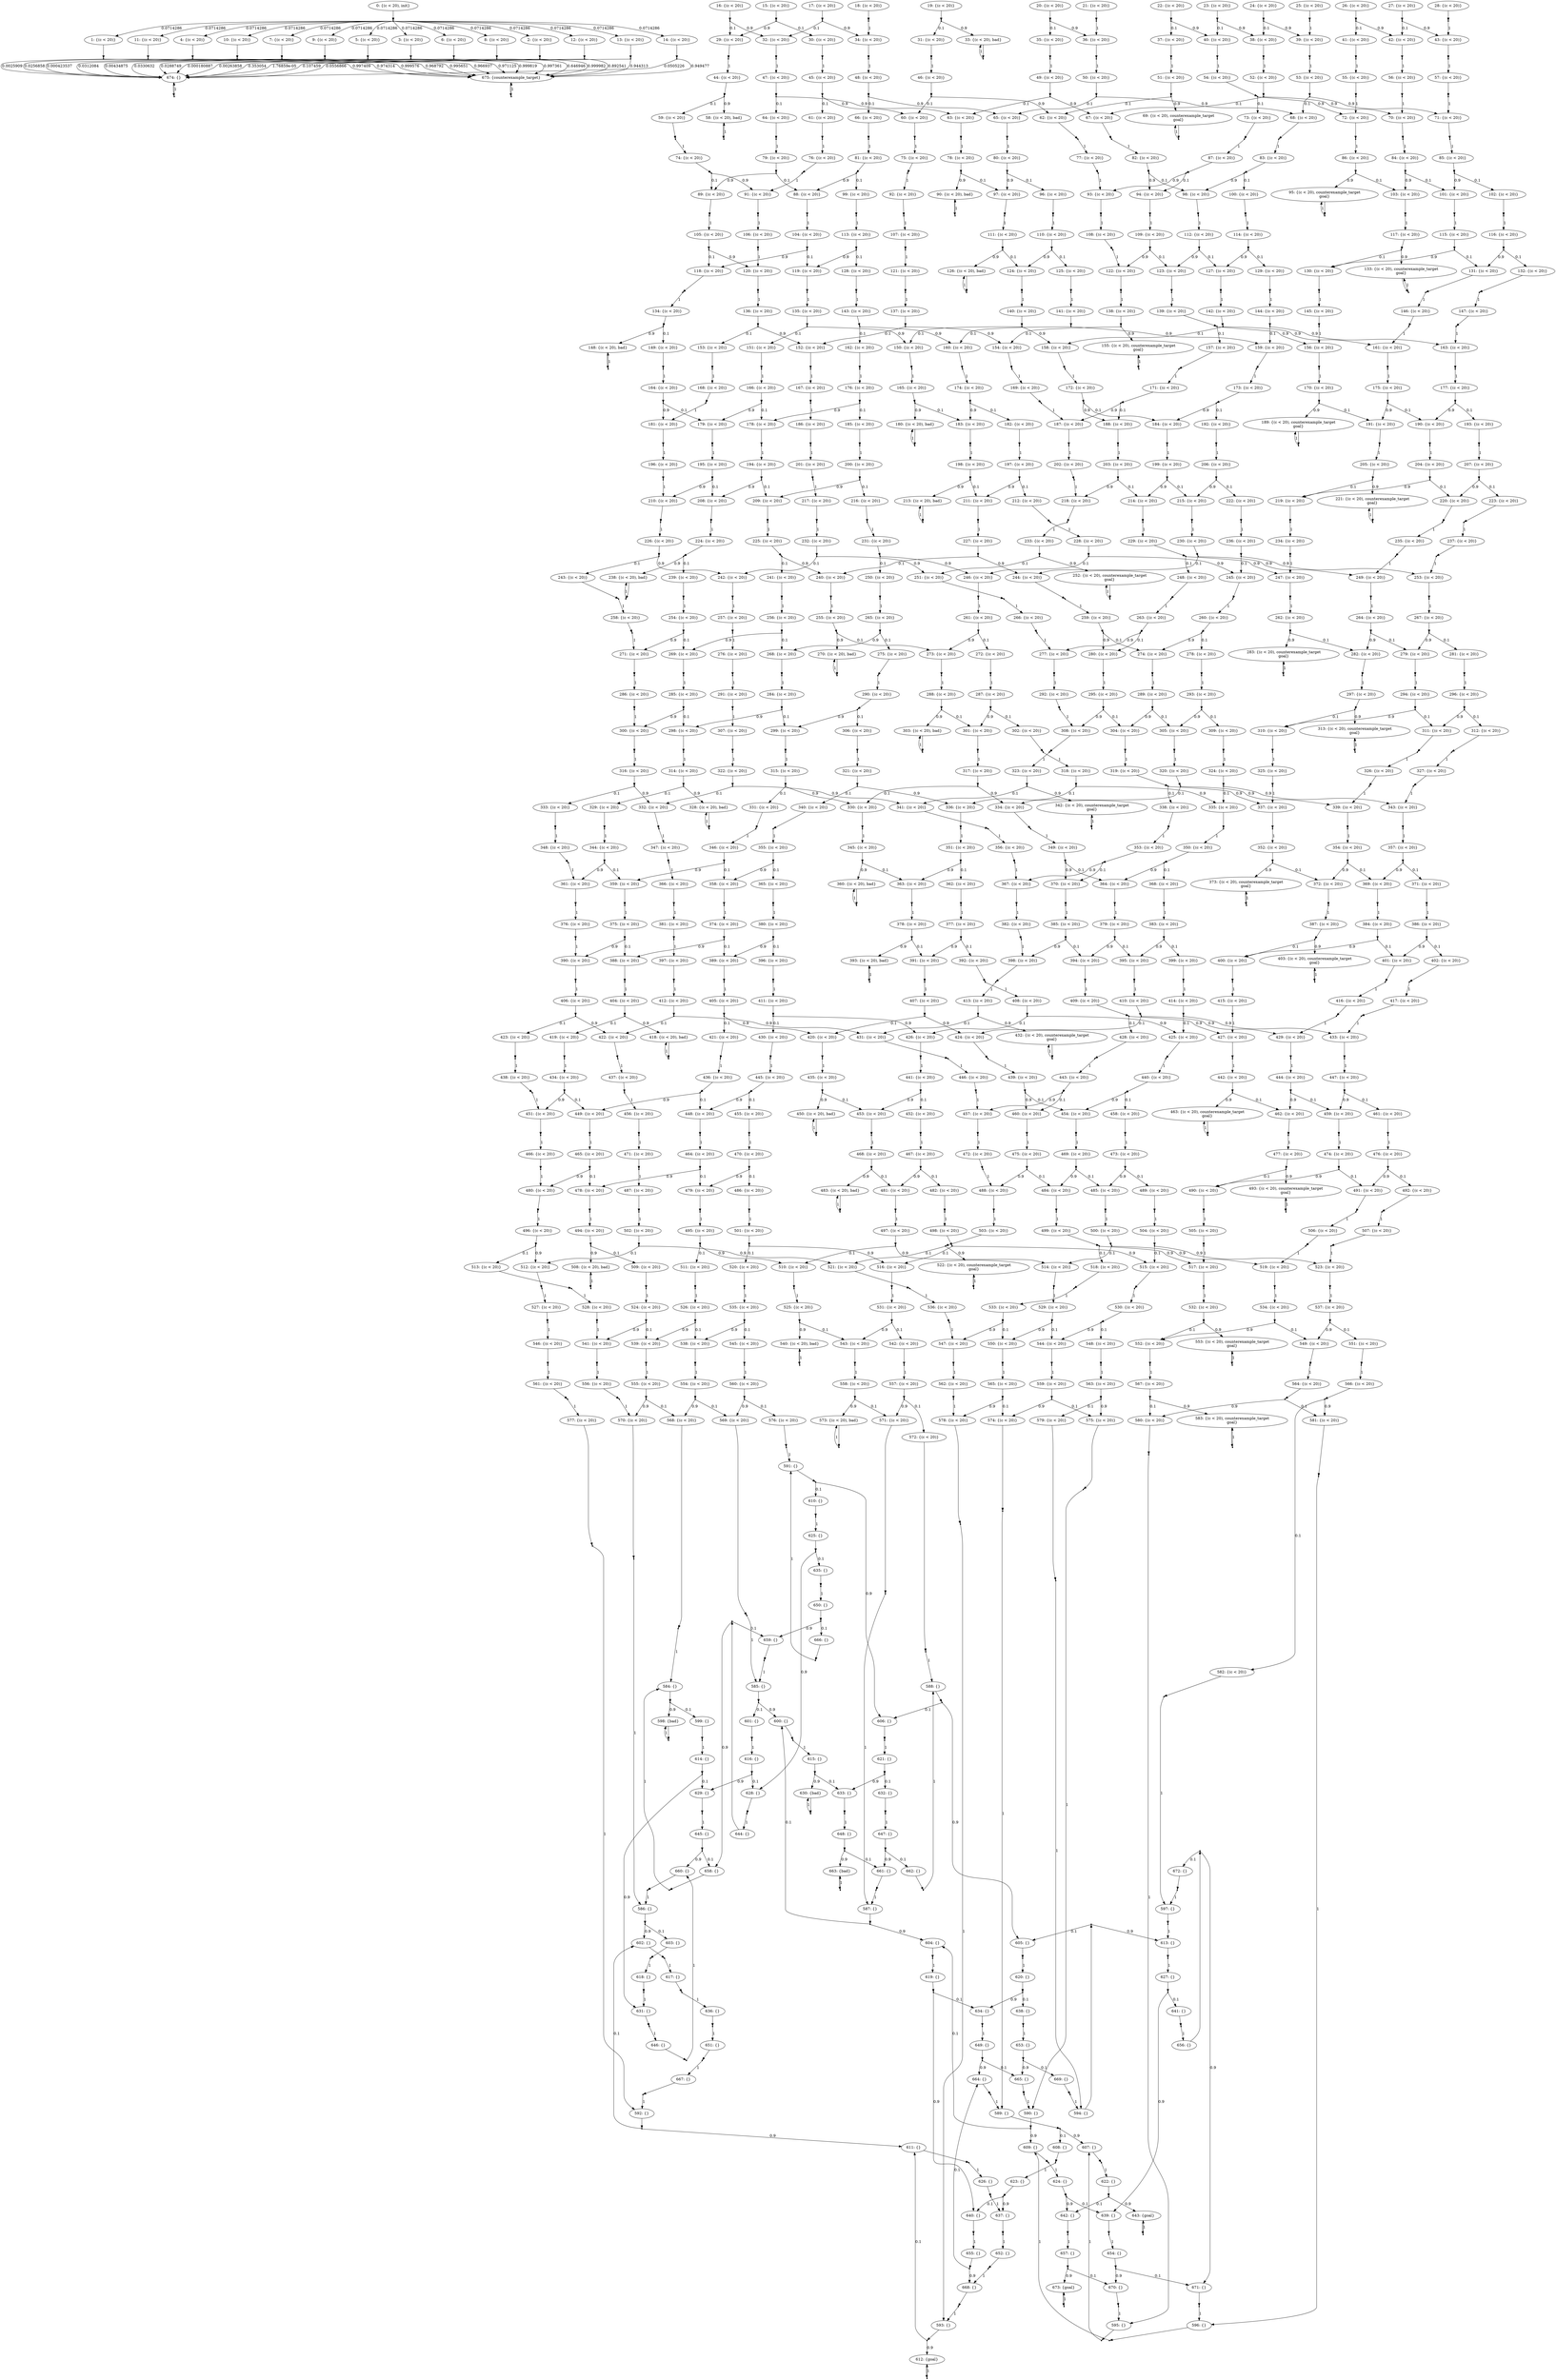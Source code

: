 digraph model {
	0 [ label = "0: {(c < 20), init}" ];
	1 [ label = "1: {(c < 20)}" ];
	2 [ label = "2: {(c < 20)}" ];
	3 [ label = "3: {(c < 20)}" ];
	4 [ label = "4: {(c < 20)}" ];
	5 [ label = "5: {(c < 20)}" ];
	6 [ label = "6: {(c < 20)}" ];
	7 [ label = "7: {(c < 20)}" ];
	8 [ label = "8: {(c < 20)}" ];
	9 [ label = "9: {(c < 20)}" ];
	10 [ label = "10: {(c < 20)}" ];
	11 [ label = "11: {(c < 20)}" ];
	12 [ label = "12: {(c < 20)}" ];
	13 [ label = "13: {(c < 20)}" ];
	14 [ label = "14: {(c < 20)}" ];
	15 [ label = "15: {(c < 20)}" ];
	16 [ label = "16: {(c < 20)}" ];
	17 [ label = "17: {(c < 20)}" ];
	18 [ label = "18: {(c < 20)}" ];
	19 [ label = "19: {(c < 20)}" ];
	20 [ label = "20: {(c < 20)}" ];
	21 [ label = "21: {(c < 20)}" ];
	22 [ label = "22: {(c < 20)}" ];
	23 [ label = "23: {(c < 20)}" ];
	24 [ label = "24: {(c < 20)}" ];
	25 [ label = "25: {(c < 20)}" ];
	26 [ label = "26: {(c < 20)}" ];
	27 [ label = "27: {(c < 20)}" ];
	28 [ label = "28: {(c < 20)}" ];
	29 [ label = "29: {(c < 20)}" ];
	30 [ label = "30: {(c < 20)}" ];
	31 [ label = "31: {(c < 20)}" ];
	32 [ label = "32: {(c < 20)}" ];
	33 [ label = "33: {(c < 20), bad}" ];
	34 [ label = "34: {(c < 20)}" ];
	35 [ label = "35: {(c < 20)}" ];
	36 [ label = "36: {(c < 20)}" ];
	37 [ label = "37: {(c < 20)}" ];
	38 [ label = "38: {(c < 20)}" ];
	39 [ label = "39: {(c < 20)}" ];
	40 [ label = "40: {(c < 20)}" ];
	41 [ label = "41: {(c < 20)}" ];
	42 [ label = "42: {(c < 20)}" ];
	43 [ label = "43: {(c < 20)}" ];
	44 [ label = "44: {(c < 20)}" ];
	45 [ label = "45: {(c < 20)}" ];
	46 [ label = "46: {(c < 20)}" ];
	47 [ label = "47: {(c < 20)}" ];
	48 [ label = "48: {(c < 20)}" ];
	49 [ label = "49: {(c < 20)}" ];
	50 [ label = "50: {(c < 20)}" ];
	51 [ label = "51: {(c < 20)}" ];
	52 [ label = "52: {(c < 20)}" ];
	53 [ label = "53: {(c < 20)}" ];
	54 [ label = "54: {(c < 20)}" ];
	55 [ label = "55: {(c < 20)}" ];
	56 [ label = "56: {(c < 20)}" ];
	57 [ label = "57: {(c < 20)}" ];
	58 [ label = "58: {(c < 20), bad}" ];
	59 [ label = "59: {(c < 20)}" ];
	60 [ label = "60: {(c < 20)}" ];
	61 [ label = "61: {(c < 20)}" ];
	62 [ label = "62: {(c < 20)}" ];
	63 [ label = "63: {(c < 20)}" ];
	64 [ label = "64: {(c < 20)}" ];
	65 [ label = "65: {(c < 20)}" ];
	66 [ label = "66: {(c < 20)}" ];
	67 [ label = "67: {(c < 20)}" ];
	68 [ label = "68: {(c < 20)}" ];
	69 [ label = "69: {(c < 20), counterexample_target
goal}" ];
	70 [ label = "70: {(c < 20)}" ];
	71 [ label = "71: {(c < 20)}" ];
	72 [ label = "72: {(c < 20)}" ];
	73 [ label = "73: {(c < 20)}" ];
	74 [ label = "74: {(c < 20)}" ];
	75 [ label = "75: {(c < 20)}" ];
	76 [ label = "76: {(c < 20)}" ];
	77 [ label = "77: {(c < 20)}" ];
	78 [ label = "78: {(c < 20)}" ];
	79 [ label = "79: {(c < 20)}" ];
	80 [ label = "80: {(c < 20)}" ];
	81 [ label = "81: {(c < 20)}" ];
	82 [ label = "82: {(c < 20)}" ];
	83 [ label = "83: {(c < 20)}" ];
	84 [ label = "84: {(c < 20)}" ];
	85 [ label = "85: {(c < 20)}" ];
	86 [ label = "86: {(c < 20)}" ];
	87 [ label = "87: {(c < 20)}" ];
	88 [ label = "88: {(c < 20)}" ];
	89 [ label = "89: {(c < 20)}" ];
	90 [ label = "90: {(c < 20), bad}" ];
	91 [ label = "91: {(c < 20)}" ];
	92 [ label = "92: {(c < 20)}" ];
	93 [ label = "93: {(c < 20)}" ];
	94 [ label = "94: {(c < 20)}" ];
	95 [ label = "95: {(c < 20), counterexample_target
goal}" ];
	96 [ label = "96: {(c < 20)}" ];
	97 [ label = "97: {(c < 20)}" ];
	98 [ label = "98: {(c < 20)}" ];
	99 [ label = "99: {(c < 20)}" ];
	100 [ label = "100: {(c < 20)}" ];
	101 [ label = "101: {(c < 20)}" ];
	102 [ label = "102: {(c < 20)}" ];
	103 [ label = "103: {(c < 20)}" ];
	104 [ label = "104: {(c < 20)}" ];
	105 [ label = "105: {(c < 20)}" ];
	106 [ label = "106: {(c < 20)}" ];
	107 [ label = "107: {(c < 20)}" ];
	108 [ label = "108: {(c < 20)}" ];
	109 [ label = "109: {(c < 20)}" ];
	110 [ label = "110: {(c < 20)}" ];
	111 [ label = "111: {(c < 20)}" ];
	112 [ label = "112: {(c < 20)}" ];
	113 [ label = "113: {(c < 20)}" ];
	114 [ label = "114: {(c < 20)}" ];
	115 [ label = "115: {(c < 20)}" ];
	116 [ label = "116: {(c < 20)}" ];
	117 [ label = "117: {(c < 20)}" ];
	118 [ label = "118: {(c < 20)}" ];
	119 [ label = "119: {(c < 20)}" ];
	120 [ label = "120: {(c < 20)}" ];
	121 [ label = "121: {(c < 20)}" ];
	122 [ label = "122: {(c < 20)}" ];
	123 [ label = "123: {(c < 20)}" ];
	124 [ label = "124: {(c < 20)}" ];
	125 [ label = "125: {(c < 20)}" ];
	126 [ label = "126: {(c < 20), bad}" ];
	127 [ label = "127: {(c < 20)}" ];
	128 [ label = "128: {(c < 20)}" ];
	129 [ label = "129: {(c < 20)}" ];
	130 [ label = "130: {(c < 20)}" ];
	131 [ label = "131: {(c < 20)}" ];
	132 [ label = "132: {(c < 20)}" ];
	133 [ label = "133: {(c < 20), counterexample_target
goal}" ];
	134 [ label = "134: {(c < 20)}" ];
	135 [ label = "135: {(c < 20)}" ];
	136 [ label = "136: {(c < 20)}" ];
	137 [ label = "137: {(c < 20)}" ];
	138 [ label = "138: {(c < 20)}" ];
	139 [ label = "139: {(c < 20)}" ];
	140 [ label = "140: {(c < 20)}" ];
	141 [ label = "141: {(c < 20)}" ];
	142 [ label = "142: {(c < 20)}" ];
	143 [ label = "143: {(c < 20)}" ];
	144 [ label = "144: {(c < 20)}" ];
	145 [ label = "145: {(c < 20)}" ];
	146 [ label = "146: {(c < 20)}" ];
	147 [ label = "147: {(c < 20)}" ];
	148 [ label = "148: {(c < 20), bad}" ];
	149 [ label = "149: {(c < 20)}" ];
	150 [ label = "150: {(c < 20)}" ];
	151 [ label = "151: {(c < 20)}" ];
	152 [ label = "152: {(c < 20)}" ];
	153 [ label = "153: {(c < 20)}" ];
	154 [ label = "154: {(c < 20)}" ];
	155 [ label = "155: {(c < 20), counterexample_target
goal}" ];
	156 [ label = "156: {(c < 20)}" ];
	157 [ label = "157: {(c < 20)}" ];
	158 [ label = "158: {(c < 20)}" ];
	159 [ label = "159: {(c < 20)}" ];
	160 [ label = "160: {(c < 20)}" ];
	161 [ label = "161: {(c < 20)}" ];
	162 [ label = "162: {(c < 20)}" ];
	163 [ label = "163: {(c < 20)}" ];
	164 [ label = "164: {(c < 20)}" ];
	165 [ label = "165: {(c < 20)}" ];
	166 [ label = "166: {(c < 20)}" ];
	167 [ label = "167: {(c < 20)}" ];
	168 [ label = "168: {(c < 20)}" ];
	169 [ label = "169: {(c < 20)}" ];
	170 [ label = "170: {(c < 20)}" ];
	171 [ label = "171: {(c < 20)}" ];
	172 [ label = "172: {(c < 20)}" ];
	173 [ label = "173: {(c < 20)}" ];
	174 [ label = "174: {(c < 20)}" ];
	175 [ label = "175: {(c < 20)}" ];
	176 [ label = "176: {(c < 20)}" ];
	177 [ label = "177: {(c < 20)}" ];
	178 [ label = "178: {(c < 20)}" ];
	179 [ label = "179: {(c < 20)}" ];
	180 [ label = "180: {(c < 20), bad}" ];
	181 [ label = "181: {(c < 20)}" ];
	182 [ label = "182: {(c < 20)}" ];
	183 [ label = "183: {(c < 20)}" ];
	184 [ label = "184: {(c < 20)}" ];
	185 [ label = "185: {(c < 20)}" ];
	186 [ label = "186: {(c < 20)}" ];
	187 [ label = "187: {(c < 20)}" ];
	188 [ label = "188: {(c < 20)}" ];
	189 [ label = "189: {(c < 20), counterexample_target
goal}" ];
	190 [ label = "190: {(c < 20)}" ];
	191 [ label = "191: {(c < 20)}" ];
	192 [ label = "192: {(c < 20)}" ];
	193 [ label = "193: {(c < 20)}" ];
	194 [ label = "194: {(c < 20)}" ];
	195 [ label = "195: {(c < 20)}" ];
	196 [ label = "196: {(c < 20)}" ];
	197 [ label = "197: {(c < 20)}" ];
	198 [ label = "198: {(c < 20)}" ];
	199 [ label = "199: {(c < 20)}" ];
	200 [ label = "200: {(c < 20)}" ];
	201 [ label = "201: {(c < 20)}" ];
	202 [ label = "202: {(c < 20)}" ];
	203 [ label = "203: {(c < 20)}" ];
	204 [ label = "204: {(c < 20)}" ];
	205 [ label = "205: {(c < 20)}" ];
	206 [ label = "206: {(c < 20)}" ];
	207 [ label = "207: {(c < 20)}" ];
	208 [ label = "208: {(c < 20)}" ];
	209 [ label = "209: {(c < 20)}" ];
	210 [ label = "210: {(c < 20)}" ];
	211 [ label = "211: {(c < 20)}" ];
	212 [ label = "212: {(c < 20)}" ];
	213 [ label = "213: {(c < 20), bad}" ];
	214 [ label = "214: {(c < 20)}" ];
	215 [ label = "215: {(c < 20)}" ];
	216 [ label = "216: {(c < 20)}" ];
	217 [ label = "217: {(c < 20)}" ];
	218 [ label = "218: {(c < 20)}" ];
	219 [ label = "219: {(c < 20)}" ];
	220 [ label = "220: {(c < 20)}" ];
	221 [ label = "221: {(c < 20), counterexample_target
goal}" ];
	222 [ label = "222: {(c < 20)}" ];
	223 [ label = "223: {(c < 20)}" ];
	224 [ label = "224: {(c < 20)}" ];
	225 [ label = "225: {(c < 20)}" ];
	226 [ label = "226: {(c < 20)}" ];
	227 [ label = "227: {(c < 20)}" ];
	228 [ label = "228: {(c < 20)}" ];
	229 [ label = "229: {(c < 20)}" ];
	230 [ label = "230: {(c < 20)}" ];
	231 [ label = "231: {(c < 20)}" ];
	232 [ label = "232: {(c < 20)}" ];
	233 [ label = "233: {(c < 20)}" ];
	234 [ label = "234: {(c < 20)}" ];
	235 [ label = "235: {(c < 20)}" ];
	236 [ label = "236: {(c < 20)}" ];
	237 [ label = "237: {(c < 20)}" ];
	238 [ label = "238: {(c < 20), bad}" ];
	239 [ label = "239: {(c < 20)}" ];
	240 [ label = "240: {(c < 20)}" ];
	241 [ label = "241: {(c < 20)}" ];
	242 [ label = "242: {(c < 20)}" ];
	243 [ label = "243: {(c < 20)}" ];
	244 [ label = "244: {(c < 20)}" ];
	245 [ label = "245: {(c < 20)}" ];
	246 [ label = "246: {(c < 20)}" ];
	247 [ label = "247: {(c < 20)}" ];
	248 [ label = "248: {(c < 20)}" ];
	249 [ label = "249: {(c < 20)}" ];
	250 [ label = "250: {(c < 20)}" ];
	251 [ label = "251: {(c < 20)}" ];
	252 [ label = "252: {(c < 20), counterexample_target
goal}" ];
	253 [ label = "253: {(c < 20)}" ];
	254 [ label = "254: {(c < 20)}" ];
	255 [ label = "255: {(c < 20)}" ];
	256 [ label = "256: {(c < 20)}" ];
	257 [ label = "257: {(c < 20)}" ];
	258 [ label = "258: {(c < 20)}" ];
	259 [ label = "259: {(c < 20)}" ];
	260 [ label = "260: {(c < 20)}" ];
	261 [ label = "261: {(c < 20)}" ];
	262 [ label = "262: {(c < 20)}" ];
	263 [ label = "263: {(c < 20)}" ];
	264 [ label = "264: {(c < 20)}" ];
	265 [ label = "265: {(c < 20)}" ];
	266 [ label = "266: {(c < 20)}" ];
	267 [ label = "267: {(c < 20)}" ];
	268 [ label = "268: {(c < 20)}" ];
	269 [ label = "269: {(c < 20)}" ];
	270 [ label = "270: {(c < 20), bad}" ];
	271 [ label = "271: {(c < 20)}" ];
	272 [ label = "272: {(c < 20)}" ];
	273 [ label = "273: {(c < 20)}" ];
	274 [ label = "274: {(c < 20)}" ];
	275 [ label = "275: {(c < 20)}" ];
	276 [ label = "276: {(c < 20)}" ];
	277 [ label = "277: {(c < 20)}" ];
	278 [ label = "278: {(c < 20)}" ];
	279 [ label = "279: {(c < 20)}" ];
	280 [ label = "280: {(c < 20)}" ];
	281 [ label = "281: {(c < 20)}" ];
	282 [ label = "282: {(c < 20)}" ];
	283 [ label = "283: {(c < 20), counterexample_target
goal}" ];
	284 [ label = "284: {(c < 20)}" ];
	285 [ label = "285: {(c < 20)}" ];
	286 [ label = "286: {(c < 20)}" ];
	287 [ label = "287: {(c < 20)}" ];
	288 [ label = "288: {(c < 20)}" ];
	289 [ label = "289: {(c < 20)}" ];
	290 [ label = "290: {(c < 20)}" ];
	291 [ label = "291: {(c < 20)}" ];
	292 [ label = "292: {(c < 20)}" ];
	293 [ label = "293: {(c < 20)}" ];
	294 [ label = "294: {(c < 20)}" ];
	295 [ label = "295: {(c < 20)}" ];
	296 [ label = "296: {(c < 20)}" ];
	297 [ label = "297: {(c < 20)}" ];
	298 [ label = "298: {(c < 20)}" ];
	299 [ label = "299: {(c < 20)}" ];
	300 [ label = "300: {(c < 20)}" ];
	301 [ label = "301: {(c < 20)}" ];
	302 [ label = "302: {(c < 20)}" ];
	303 [ label = "303: {(c < 20), bad}" ];
	304 [ label = "304: {(c < 20)}" ];
	305 [ label = "305: {(c < 20)}" ];
	306 [ label = "306: {(c < 20)}" ];
	307 [ label = "307: {(c < 20)}" ];
	308 [ label = "308: {(c < 20)}" ];
	309 [ label = "309: {(c < 20)}" ];
	310 [ label = "310: {(c < 20)}" ];
	311 [ label = "311: {(c < 20)}" ];
	312 [ label = "312: {(c < 20)}" ];
	313 [ label = "313: {(c < 20), counterexample_target
goal}" ];
	314 [ label = "314: {(c < 20)}" ];
	315 [ label = "315: {(c < 20)}" ];
	316 [ label = "316: {(c < 20)}" ];
	317 [ label = "317: {(c < 20)}" ];
	318 [ label = "318: {(c < 20)}" ];
	319 [ label = "319: {(c < 20)}" ];
	320 [ label = "320: {(c < 20)}" ];
	321 [ label = "321: {(c < 20)}" ];
	322 [ label = "322: {(c < 20)}" ];
	323 [ label = "323: {(c < 20)}" ];
	324 [ label = "324: {(c < 20)}" ];
	325 [ label = "325: {(c < 20)}" ];
	326 [ label = "326: {(c < 20)}" ];
	327 [ label = "327: {(c < 20)}" ];
	328 [ label = "328: {(c < 20), bad}" ];
	329 [ label = "329: {(c < 20)}" ];
	330 [ label = "330: {(c < 20)}" ];
	331 [ label = "331: {(c < 20)}" ];
	332 [ label = "332: {(c < 20)}" ];
	333 [ label = "333: {(c < 20)}" ];
	334 [ label = "334: {(c < 20)}" ];
	335 [ label = "335: {(c < 20)}" ];
	336 [ label = "336: {(c < 20)}" ];
	337 [ label = "337: {(c < 20)}" ];
	338 [ label = "338: {(c < 20)}" ];
	339 [ label = "339: {(c < 20)}" ];
	340 [ label = "340: {(c < 20)}" ];
	341 [ label = "341: {(c < 20)}" ];
	342 [ label = "342: {(c < 20), counterexample_target
goal}" ];
	343 [ label = "343: {(c < 20)}" ];
	344 [ label = "344: {(c < 20)}" ];
	345 [ label = "345: {(c < 20)}" ];
	346 [ label = "346: {(c < 20)}" ];
	347 [ label = "347: {(c < 20)}" ];
	348 [ label = "348: {(c < 20)}" ];
	349 [ label = "349: {(c < 20)}" ];
	350 [ label = "350: {(c < 20)}" ];
	351 [ label = "351: {(c < 20)}" ];
	352 [ label = "352: {(c < 20)}" ];
	353 [ label = "353: {(c < 20)}" ];
	354 [ label = "354: {(c < 20)}" ];
	355 [ label = "355: {(c < 20)}" ];
	356 [ label = "356: {(c < 20)}" ];
	357 [ label = "357: {(c < 20)}" ];
	358 [ label = "358: {(c < 20)}" ];
	359 [ label = "359: {(c < 20)}" ];
	360 [ label = "360: {(c < 20), bad}" ];
	361 [ label = "361: {(c < 20)}" ];
	362 [ label = "362: {(c < 20)}" ];
	363 [ label = "363: {(c < 20)}" ];
	364 [ label = "364: {(c < 20)}" ];
	365 [ label = "365: {(c < 20)}" ];
	366 [ label = "366: {(c < 20)}" ];
	367 [ label = "367: {(c < 20)}" ];
	368 [ label = "368: {(c < 20)}" ];
	369 [ label = "369: {(c < 20)}" ];
	370 [ label = "370: {(c < 20)}" ];
	371 [ label = "371: {(c < 20)}" ];
	372 [ label = "372: {(c < 20)}" ];
	373 [ label = "373: {(c < 20), counterexample_target
goal}" ];
	374 [ label = "374: {(c < 20)}" ];
	375 [ label = "375: {(c < 20)}" ];
	376 [ label = "376: {(c < 20)}" ];
	377 [ label = "377: {(c < 20)}" ];
	378 [ label = "378: {(c < 20)}" ];
	379 [ label = "379: {(c < 20)}" ];
	380 [ label = "380: {(c < 20)}" ];
	381 [ label = "381: {(c < 20)}" ];
	382 [ label = "382: {(c < 20)}" ];
	383 [ label = "383: {(c < 20)}" ];
	384 [ label = "384: {(c < 20)}" ];
	385 [ label = "385: {(c < 20)}" ];
	386 [ label = "386: {(c < 20)}" ];
	387 [ label = "387: {(c < 20)}" ];
	388 [ label = "388: {(c < 20)}" ];
	389 [ label = "389: {(c < 20)}" ];
	390 [ label = "390: {(c < 20)}" ];
	391 [ label = "391: {(c < 20)}" ];
	392 [ label = "392: {(c < 20)}" ];
	393 [ label = "393: {(c < 20), bad}" ];
	394 [ label = "394: {(c < 20)}" ];
	395 [ label = "395: {(c < 20)}" ];
	396 [ label = "396: {(c < 20)}" ];
	397 [ label = "397: {(c < 20)}" ];
	398 [ label = "398: {(c < 20)}" ];
	399 [ label = "399: {(c < 20)}" ];
	400 [ label = "400: {(c < 20)}" ];
	401 [ label = "401: {(c < 20)}" ];
	402 [ label = "402: {(c < 20)}" ];
	403 [ label = "403: {(c < 20), counterexample_target
goal}" ];
	404 [ label = "404: {(c < 20)}" ];
	405 [ label = "405: {(c < 20)}" ];
	406 [ label = "406: {(c < 20)}" ];
	407 [ label = "407: {(c < 20)}" ];
	408 [ label = "408: {(c < 20)}" ];
	409 [ label = "409: {(c < 20)}" ];
	410 [ label = "410: {(c < 20)}" ];
	411 [ label = "411: {(c < 20)}" ];
	412 [ label = "412: {(c < 20)}" ];
	413 [ label = "413: {(c < 20)}" ];
	414 [ label = "414: {(c < 20)}" ];
	415 [ label = "415: {(c < 20)}" ];
	416 [ label = "416: {(c < 20)}" ];
	417 [ label = "417: {(c < 20)}" ];
	418 [ label = "418: {(c < 20), bad}" ];
	419 [ label = "419: {(c < 20)}" ];
	420 [ label = "420: {(c < 20)}" ];
	421 [ label = "421: {(c < 20)}" ];
	422 [ label = "422: {(c < 20)}" ];
	423 [ label = "423: {(c < 20)}" ];
	424 [ label = "424: {(c < 20)}" ];
	425 [ label = "425: {(c < 20)}" ];
	426 [ label = "426: {(c < 20)}" ];
	427 [ label = "427: {(c < 20)}" ];
	428 [ label = "428: {(c < 20)}" ];
	429 [ label = "429: {(c < 20)}" ];
	430 [ label = "430: {(c < 20)}" ];
	431 [ label = "431: {(c < 20)}" ];
	432 [ label = "432: {(c < 20), counterexample_target
goal}" ];
	433 [ label = "433: {(c < 20)}" ];
	434 [ label = "434: {(c < 20)}" ];
	435 [ label = "435: {(c < 20)}" ];
	436 [ label = "436: {(c < 20)}" ];
	437 [ label = "437: {(c < 20)}" ];
	438 [ label = "438: {(c < 20)}" ];
	439 [ label = "439: {(c < 20)}" ];
	440 [ label = "440: {(c < 20)}" ];
	441 [ label = "441: {(c < 20)}" ];
	442 [ label = "442: {(c < 20)}" ];
	443 [ label = "443: {(c < 20)}" ];
	444 [ label = "444: {(c < 20)}" ];
	445 [ label = "445: {(c < 20)}" ];
	446 [ label = "446: {(c < 20)}" ];
	447 [ label = "447: {(c < 20)}" ];
	448 [ label = "448: {(c < 20)}" ];
	449 [ label = "449: {(c < 20)}" ];
	450 [ label = "450: {(c < 20), bad}" ];
	451 [ label = "451: {(c < 20)}" ];
	452 [ label = "452: {(c < 20)}" ];
	453 [ label = "453: {(c < 20)}" ];
	454 [ label = "454: {(c < 20)}" ];
	455 [ label = "455: {(c < 20)}" ];
	456 [ label = "456: {(c < 20)}" ];
	457 [ label = "457: {(c < 20)}" ];
	458 [ label = "458: {(c < 20)}" ];
	459 [ label = "459: {(c < 20)}" ];
	460 [ label = "460: {(c < 20)}" ];
	461 [ label = "461: {(c < 20)}" ];
	462 [ label = "462: {(c < 20)}" ];
	463 [ label = "463: {(c < 20), counterexample_target
goal}" ];
	464 [ label = "464: {(c < 20)}" ];
	465 [ label = "465: {(c < 20)}" ];
	466 [ label = "466: {(c < 20)}" ];
	467 [ label = "467: {(c < 20)}" ];
	468 [ label = "468: {(c < 20)}" ];
	469 [ label = "469: {(c < 20)}" ];
	470 [ label = "470: {(c < 20)}" ];
	471 [ label = "471: {(c < 20)}" ];
	472 [ label = "472: {(c < 20)}" ];
	473 [ label = "473: {(c < 20)}" ];
	474 [ label = "474: {(c < 20)}" ];
	475 [ label = "475: {(c < 20)}" ];
	476 [ label = "476: {(c < 20)}" ];
	477 [ label = "477: {(c < 20)}" ];
	478 [ label = "478: {(c < 20)}" ];
	479 [ label = "479: {(c < 20)}" ];
	480 [ label = "480: {(c < 20)}" ];
	481 [ label = "481: {(c < 20)}" ];
	482 [ label = "482: {(c < 20)}" ];
	483 [ label = "483: {(c < 20), bad}" ];
	484 [ label = "484: {(c < 20)}" ];
	485 [ label = "485: {(c < 20)}" ];
	486 [ label = "486: {(c < 20)}" ];
	487 [ label = "487: {(c < 20)}" ];
	488 [ label = "488: {(c < 20)}" ];
	489 [ label = "489: {(c < 20)}" ];
	490 [ label = "490: {(c < 20)}" ];
	491 [ label = "491: {(c < 20)}" ];
	492 [ label = "492: {(c < 20)}" ];
	493 [ label = "493: {(c < 20), counterexample_target
goal}" ];
	494 [ label = "494: {(c < 20)}" ];
	495 [ label = "495: {(c < 20)}" ];
	496 [ label = "496: {(c < 20)}" ];
	497 [ label = "497: {(c < 20)}" ];
	498 [ label = "498: {(c < 20)}" ];
	499 [ label = "499: {(c < 20)}" ];
	500 [ label = "500: {(c < 20)}" ];
	501 [ label = "501: {(c < 20)}" ];
	502 [ label = "502: {(c < 20)}" ];
	503 [ label = "503: {(c < 20)}" ];
	504 [ label = "504: {(c < 20)}" ];
	505 [ label = "505: {(c < 20)}" ];
	506 [ label = "506: {(c < 20)}" ];
	507 [ label = "507: {(c < 20)}" ];
	508 [ label = "508: {(c < 20), bad}" ];
	509 [ label = "509: {(c < 20)}" ];
	510 [ label = "510: {(c < 20)}" ];
	511 [ label = "511: {(c < 20)}" ];
	512 [ label = "512: {(c < 20)}" ];
	513 [ label = "513: {(c < 20)}" ];
	514 [ label = "514: {(c < 20)}" ];
	515 [ label = "515: {(c < 20)}" ];
	516 [ label = "516: {(c < 20)}" ];
	517 [ label = "517: {(c < 20)}" ];
	518 [ label = "518: {(c < 20)}" ];
	519 [ label = "519: {(c < 20)}" ];
	520 [ label = "520: {(c < 20)}" ];
	521 [ label = "521: {(c < 20)}" ];
	522 [ label = "522: {(c < 20), counterexample_target
goal}" ];
	523 [ label = "523: {(c < 20)}" ];
	524 [ label = "524: {(c < 20)}" ];
	525 [ label = "525: {(c < 20)}" ];
	526 [ label = "526: {(c < 20)}" ];
	527 [ label = "527: {(c < 20)}" ];
	528 [ label = "528: {(c < 20)}" ];
	529 [ label = "529: {(c < 20)}" ];
	530 [ label = "530: {(c < 20)}" ];
	531 [ label = "531: {(c < 20)}" ];
	532 [ label = "532: {(c < 20)}" ];
	533 [ label = "533: {(c < 20)}" ];
	534 [ label = "534: {(c < 20)}" ];
	535 [ label = "535: {(c < 20)}" ];
	536 [ label = "536: {(c < 20)}" ];
	537 [ label = "537: {(c < 20)}" ];
	538 [ label = "538: {(c < 20)}" ];
	539 [ label = "539: {(c < 20)}" ];
	540 [ label = "540: {(c < 20), bad}" ];
	541 [ label = "541: {(c < 20)}" ];
	542 [ label = "542: {(c < 20)}" ];
	543 [ label = "543: {(c < 20)}" ];
	544 [ label = "544: {(c < 20)}" ];
	545 [ label = "545: {(c < 20)}" ];
	546 [ label = "546: {(c < 20)}" ];
	547 [ label = "547: {(c < 20)}" ];
	548 [ label = "548: {(c < 20)}" ];
	549 [ label = "549: {(c < 20)}" ];
	550 [ label = "550: {(c < 20)}" ];
	551 [ label = "551: {(c < 20)}" ];
	552 [ label = "552: {(c < 20)}" ];
	553 [ label = "553: {(c < 20), counterexample_target
goal}" ];
	554 [ label = "554: {(c < 20)}" ];
	555 [ label = "555: {(c < 20)}" ];
	556 [ label = "556: {(c < 20)}" ];
	557 [ label = "557: {(c < 20)}" ];
	558 [ label = "558: {(c < 20)}" ];
	559 [ label = "559: {(c < 20)}" ];
	560 [ label = "560: {(c < 20)}" ];
	561 [ label = "561: {(c < 20)}" ];
	562 [ label = "562: {(c < 20)}" ];
	563 [ label = "563: {(c < 20)}" ];
	564 [ label = "564: {(c < 20)}" ];
	565 [ label = "565: {(c < 20)}" ];
	566 [ label = "566: {(c < 20)}" ];
	567 [ label = "567: {(c < 20)}" ];
	568 [ label = "568: {(c < 20)}" ];
	569 [ label = "569: {(c < 20)}" ];
	570 [ label = "570: {(c < 20)}" ];
	571 [ label = "571: {(c < 20)}" ];
	572 [ label = "572: {(c < 20)}" ];
	573 [ label = "573: {(c < 20), bad}" ];
	574 [ label = "574: {(c < 20)}" ];
	575 [ label = "575: {(c < 20)}" ];
	576 [ label = "576: {(c < 20)}" ];
	577 [ label = "577: {(c < 20)}" ];
	578 [ label = "578: {(c < 20)}" ];
	579 [ label = "579: {(c < 20)}" ];
	580 [ label = "580: {(c < 20)}" ];
	581 [ label = "581: {(c < 20)}" ];
	582 [ label = "582: {(c < 20)}" ];
	583 [ label = "583: {(c < 20), counterexample_target
goal}" ];
	584 [ label = "584: {}" ];
	585 [ label = "585: {}" ];
	586 [ label = "586: {}" ];
	587 [ label = "587: {}" ];
	588 [ label = "588: {}" ];
	589 [ label = "589: {}" ];
	590 [ label = "590: {}" ];
	591 [ label = "591: {}" ];
	592 [ label = "592: {}" ];
	593 [ label = "593: {}" ];
	594 [ label = "594: {}" ];
	595 [ label = "595: {}" ];
	596 [ label = "596: {}" ];
	597 [ label = "597: {}" ];
	598 [ label = "598: {bad}" ];
	599 [ label = "599: {}" ];
	600 [ label = "600: {}" ];
	601 [ label = "601: {}" ];
	602 [ label = "602: {}" ];
	603 [ label = "603: {}" ];
	604 [ label = "604: {}" ];
	605 [ label = "605: {}" ];
	606 [ label = "606: {}" ];
	607 [ label = "607: {}" ];
	608 [ label = "608: {}" ];
	609 [ label = "609: {}" ];
	610 [ label = "610: {}" ];
	611 [ label = "611: {}" ];
	612 [ label = "612: {goal}" ];
	613 [ label = "613: {}" ];
	614 [ label = "614: {}" ];
	615 [ label = "615: {}" ];
	616 [ label = "616: {}" ];
	617 [ label = "617: {}" ];
	618 [ label = "618: {}" ];
	619 [ label = "619: {}" ];
	620 [ label = "620: {}" ];
	621 [ label = "621: {}" ];
	622 [ label = "622: {}" ];
	623 [ label = "623: {}" ];
	624 [ label = "624: {}" ];
	625 [ label = "625: {}" ];
	626 [ label = "626: {}" ];
	627 [ label = "627: {}" ];
	628 [ label = "628: {}" ];
	629 [ label = "629: {}" ];
	630 [ label = "630: {bad}" ];
	631 [ label = "631: {}" ];
	632 [ label = "632: {}" ];
	633 [ label = "633: {}" ];
	634 [ label = "634: {}" ];
	635 [ label = "635: {}" ];
	636 [ label = "636: {}" ];
	637 [ label = "637: {}" ];
	638 [ label = "638: {}" ];
	639 [ label = "639: {}" ];
	640 [ label = "640: {}" ];
	641 [ label = "641: {}" ];
	642 [ label = "642: {}" ];
	643 [ label = "643: {goal}" ];
	644 [ label = "644: {}" ];
	645 [ label = "645: {}" ];
	646 [ label = "646: {}" ];
	647 [ label = "647: {}" ];
	648 [ label = "648: {}" ];
	649 [ label = "649: {}" ];
	650 [ label = "650: {}" ];
	651 [ label = "651: {}" ];
	652 [ label = "652: {}" ];
	653 [ label = "653: {}" ];
	654 [ label = "654: {}" ];
	655 [ label = "655: {}" ];
	656 [ label = "656: {}" ];
	657 [ label = "657: {}" ];
	658 [ label = "658: {}" ];
	659 [ label = "659: {}" ];
	660 [ label = "660: {}" ];
	661 [ label = "661: {}" ];
	662 [ label = "662: {}" ];
	663 [ label = "663: {bad}" ];
	664 [ label = "664: {}" ];
	665 [ label = "665: {}" ];
	666 [ label = "666: {}" ];
	667 [ label = "667: {}" ];
	668 [ label = "668: {}" ];
	669 [ label = "669: {}" ];
	670 [ label = "670: {}" ];
	671 [ label = "671: {}" ];
	672 [ label = "672: {}" ];
	673 [ label = "673: {goal}" ];
	674 [ label = "674: {}" ];
	675 [ label = "675: {counterexample_target}" ];
	"0c0" [shape = "point"];
	0 -> "0c0";
	"0c0" -> 1 [ label= "0.0714286" ];
	"0c0" -> 2 [ label= "0.0714286" ];
	"0c0" -> 3 [ label= "0.0714286" ];
	"0c0" -> 4 [ label= "0.0714286" ];
	"0c0" -> 5 [ label= "0.0714286" ];
	"0c0" -> 6 [ label= "0.0714286" ];
	"0c0" -> 7 [ label= "0.0714286" ];
	"0c0" -> 8 [ label= "0.0714286" ];
	"0c0" -> 9 [ label= "0.0714286" ];
	"0c0" -> 10 [ label= "0.0714286" ];
	"0c0" -> 11 [ label= "0.0714286" ];
	"0c0" -> 12 [ label= "0.0714286" ];
	"0c0" -> 13 [ label= "0.0714286" ];
	"0c0" -> 14 [ label= "0.0714286" ];
	"1c0" [shape = "point"];
	1 -> "1c0";
	"1c0" -> 674 [ label= "0.0025909" ];
	"1c0" -> 675 [ label= "0.997409" ];
	"2c0" [shape = "point"];
	2 -> "2c0";
	"2c0" -> 674 [ label= "1.76859e-05" ];
	"2c0" -> 675 [ label= "0.999982" ];
	"3c0" [shape = "point"];
	3 -> "3c0";
	"3c0" -> 674 [ label= "0.000180887" ];
	"3c0" -> 675 [ label= "0.999819" ];
	"4c0" [shape = "point"];
	4 -> "4c0";
	"4c0" -> 674 [ label= "0.000423537" ];
	"4c0" -> 675 [ label= "0.999576" ];
	"5c0" [shape = "point"];
	5 -> "5c0";
	"5c0" -> 674 [ label= "0.0288749" ];
	"5c0" -> 675 [ label= "0.971125" ];
	"6c0" [shape = "point"];
	6 -> "6c0";
	"6c0" -> 674 [ label= "0.00263858" ];
	"6c0" -> 675 [ label= "0.997361" ];
	"7c0" [shape = "point"];
	7 -> "7c0";
	"7c0" -> 674 [ label= "0.00434875" ];
	"7c0" -> 675 [ label= "0.995651" ];
	"8c0" [shape = "point"];
	8 -> "8c0";
	"8c0" -> 674 [ label= "0.353054" ];
	"8c0" -> 675 [ label= "0.646946" ];
	"9c0" [shape = "point"];
	9 -> "9c0";
	"9c0" -> 674 [ label= "0.0330632" ];
	"9c0" -> 675 [ label= "0.966937" ];
	"10c0" [shape = "point"];
	10 -> "10c0";
	"10c0" -> 674 [ label= "0.0312084" ];
	"10c0" -> 675 [ label= "0.968792" ];
	"11c0" [shape = "point"];
	11 -> "11c0";
	"11c0" -> 674 [ label= "0.0256858" ];
	"11c0" -> 675 [ label= "0.974314" ];
	"12c0" [shape = "point"];
	12 -> "12c0";
	"12c0" -> 674 [ label= "0.107459" ];
	"12c0" -> 675 [ label= "0.892541" ];
	"13c0" [shape = "point"];
	13 -> "13c0";
	"13c0" -> 674 [ label= "0.0556866" ];
	"13c0" -> 675 [ label= "0.944313" ];
	"14c0" [shape = "point"];
	14 -> "14c0";
	"14c0" -> 674 [ label= "0.0505226" ];
	"14c0" -> 675 [ label= "0.949477" ];
	"15c0" [shape = "point"];
	15 -> "15c0";
	"15c0" -> 29 [ label= "0.9" ];
	"15c0" -> 30 [ label= "0.1" ];
	"16c0" [shape = "point"];
	16 -> "16c0";
	"16c0" -> 29 [ label= "0.1" ];
	"16c0" -> 32 [ label= "0.9" ];
	"17c0" [shape = "point"];
	17 -> "17c0";
	"17c0" -> 32 [ label= "0.1" ];
	"17c0" -> 34 [ label= "0.9" ];
	"18c0" [shape = "point"];
	18 -> "18c0";
	"18c0" -> 34 [ label= "1" ];
	"19c0" [shape = "point"];
	19 -> "19c0";
	"19c0" -> 31 [ label= "0.1" ];
	"19c0" -> 33 [ label= "0.9" ];
	"20c0" [shape = "point"];
	20 -> "20c0";
	"20c0" -> 35 [ label= "0.1" ];
	"20c0" -> 36 [ label= "0.9" ];
	"21c0" [shape = "point"];
	21 -> "21c0";
	"21c0" -> 36 [ label= "1" ];
	"22c0" [shape = "point"];
	22 -> "22c0";
	"22c0" -> 37 [ label= "0.1" ];
	"22c0" -> 40 [ label= "0.9" ];
	"23c0" [shape = "point"];
	23 -> "23c0";
	"23c0" -> 38 [ label= "0.9" ];
	"23c0" -> 40 [ label= "0.1" ];
	"24c0" [shape = "point"];
	24 -> "24c0";
	"24c0" -> 38 [ label= "0.1" ];
	"24c0" -> 39 [ label= "0.9" ];
	"25c0" [shape = "point"];
	25 -> "25c0";
	"25c0" -> 39 [ label= "1" ];
	"26c0" [shape = "point"];
	26 -> "26c0";
	"26c0" -> 41 [ label= "0.1" ];
	"26c0" -> 42 [ label= "0.9" ];
	"27c0" [shape = "point"];
	27 -> "27c0";
	"27c0" -> 42 [ label= "0.1" ];
	"27c0" -> 43 [ label= "0.9" ];
	"28c0" [shape = "point"];
	28 -> "28c0";
	"28c0" -> 43 [ label= "1" ];
	"29c0" [shape = "point"];
	29 -> "29c0";
	"29c0" -> 44 [ label= "1" ];
	"30c0" [shape = "point"];
	30 -> "30c0";
	"30c0" -> 45 [ label= "1" ];
	"31c0" [shape = "point"];
	31 -> "31c0";
	"31c0" -> 46 [ label= "1" ];
	"32c0" [shape = "point"];
	32 -> "32c0";
	"32c0" -> 47 [ label= "1" ];
	"33c0" [shape = "point"];
	33 -> "33c0";
	"33c0" -> 33 [ label= "1" ];
	"34c0" [shape = "point"];
	34 -> "34c0";
	"34c0" -> 48 [ label= "1" ];
	"35c0" [shape = "point"];
	35 -> "35c0";
	"35c0" -> 49 [ label= "1" ];
	"36c0" [shape = "point"];
	36 -> "36c0";
	"36c0" -> 50 [ label= "1" ];
	"37c0" [shape = "point"];
	37 -> "37c0";
	"37c0" -> 51 [ label= "1" ];
	"38c0" [shape = "point"];
	38 -> "38c0";
	"38c0" -> 52 [ label= "1" ];
	"39c0" [shape = "point"];
	39 -> "39c0";
	"39c0" -> 53 [ label= "1" ];
	"40c0" [shape = "point"];
	40 -> "40c0";
	"40c0" -> 54 [ label= "1" ];
	"41c0" [shape = "point"];
	41 -> "41c0";
	"41c0" -> 55 [ label= "1" ];
	"42c0" [shape = "point"];
	42 -> "42c0";
	"42c0" -> 56 [ label= "1" ];
	"43c0" [shape = "point"];
	43 -> "43c0";
	"43c0" -> 57 [ label= "1" ];
	"44c0" [shape = "point"];
	44 -> "44c0";
	"44c0" -> 58 [ label= "0.9" ];
	"44c0" -> 59 [ label= "0.1" ];
	"45c0" [shape = "point"];
	45 -> "45c0";
	"45c0" -> 60 [ label= "0.9" ];
	"45c0" -> 61 [ label= "0.1" ];
	"46c0" [shape = "point"];
	46 -> "46c0";
	"46c0" -> 60 [ label= "0.1" ];
	"46c0" -> 62 [ label= "0.9" ];
	"47c0" [shape = "point"];
	47 -> "47c0";
	"47c0" -> 63 [ label= "0.9" ];
	"47c0" -> 64 [ label= "0.1" ];
	"48c0" [shape = "point"];
	48 -> "48c0";
	"48c0" -> 65 [ label= "0.9" ];
	"48c0" -> 66 [ label= "0.1" ];
	"49c0" [shape = "point"];
	49 -> "49c0";
	"49c0" -> 63 [ label= "0.1" ];
	"49c0" -> 67 [ label= "0.9" ];
	"50c0" [shape = "point"];
	50 -> "50c0";
	"50c0" -> 65 [ label= "0.1" ];
	"50c0" -> 68 [ label= "0.9" ];
	"51c0" [shape = "point"];
	51 -> "51c0";
	"51c0" -> 62 [ label= "0.1" ];
	"51c0" -> 69 [ label= "0.9" ];
	"52c0" [shape = "point"];
	52 -> "52c0";
	"52c0" -> 67 [ label= "0.1" ];
	"52c0" -> 70 [ label= "0.9" ];
	"53c0" [shape = "point"];
	53 -> "53c0";
	"53c0" -> 68 [ label= "0.1" ];
	"53c0" -> 71 [ label= "0.9" ];
	"54c0" [shape = "point"];
	54 -> "54c0";
	"54c0" -> 72 [ label= "0.9" ];
	"54c0" -> 73 [ label= "0.1" ];
	"55c0" [shape = "point"];
	55 -> "55c0";
	"55c0" -> 72 [ label= "1" ];
	"56c0" [shape = "point"];
	56 -> "56c0";
	"56c0" -> 70 [ label= "1" ];
	"57c0" [shape = "point"];
	57 -> "57c0";
	"57c0" -> 71 [ label= "1" ];
	"58c0" [shape = "point"];
	58 -> "58c0";
	"58c0" -> 58 [ label= "1" ];
	"59c0" [shape = "point"];
	59 -> "59c0";
	"59c0" -> 74 [ label= "1" ];
	"60c0" [shape = "point"];
	60 -> "60c0";
	"60c0" -> 75 [ label= "1" ];
	"61c0" [shape = "point"];
	61 -> "61c0";
	"61c0" -> 76 [ label= "1" ];
	"62c0" [shape = "point"];
	62 -> "62c0";
	"62c0" -> 77 [ label= "1" ];
	"63c0" [shape = "point"];
	63 -> "63c0";
	"63c0" -> 78 [ label= "1" ];
	"64c0" [shape = "point"];
	64 -> "64c0";
	"64c0" -> 79 [ label= "1" ];
	"65c0" [shape = "point"];
	65 -> "65c0";
	"65c0" -> 80 [ label= "1" ];
	"66c0" [shape = "point"];
	66 -> "66c0";
	"66c0" -> 81 [ label= "1" ];
	"67c0" [shape = "point"];
	67 -> "67c0";
	"67c0" -> 82 [ label= "1" ];
	"68c0" [shape = "point"];
	68 -> "68c0";
	"68c0" -> 83 [ label= "1" ];
	"69c0" [shape = "point"];
	69 -> "69c0";
	"69c0" -> 69 [ label= "1" ];
	"70c0" [shape = "point"];
	70 -> "70c0";
	"70c0" -> 84 [ label= "1" ];
	"71c0" [shape = "point"];
	71 -> "71c0";
	"71c0" -> 85 [ label= "1" ];
	"72c0" [shape = "point"];
	72 -> "72c0";
	"72c0" -> 86 [ label= "1" ];
	"73c0" [shape = "point"];
	73 -> "73c0";
	"73c0" -> 87 [ label= "1" ];
	"74c0" [shape = "point"];
	74 -> "74c0";
	"74c0" -> 89 [ label= "0.1" ];
	"74c0" -> 91 [ label= "0.9" ];
	"75c0" [shape = "point"];
	75 -> "75c0";
	"75c0" -> 92 [ label= "1" ];
	"76c0" [shape = "point"];
	76 -> "76c0";
	"76c0" -> 91 [ label= "1" ];
	"77c0" [shape = "point"];
	77 -> "77c0";
	"77c0" -> 93 [ label= "1" ];
	"78c0" [shape = "point"];
	78 -> "78c0";
	"78c0" -> 90 [ label= "0.9" ];
	"78c0" -> 97 [ label= "0.1" ];
	"79c0" [shape = "point"];
	79 -> "79c0";
	"79c0" -> 88 [ label= "0.1" ];
	"79c0" -> 89 [ label= "0.9" ];
	"80c0" [shape = "point"];
	80 -> "80c0";
	"80c0" -> 96 [ label= "0.1" ];
	"80c0" -> 97 [ label= "0.9" ];
	"81c0" [shape = "point"];
	81 -> "81c0";
	"81c0" -> 88 [ label= "0.9" ];
	"81c0" -> 99 [ label= "0.1" ];
	"82c0" [shape = "point"];
	82 -> "82c0";
	"82c0" -> 94 [ label= "0.9" ];
	"82c0" -> 98 [ label= "0.1" ];
	"83c0" [shape = "point"];
	83 -> "83c0";
	"83c0" -> 98 [ label= "0.9" ];
	"83c0" -> 100 [ label= "0.1" ];
	"84c0" [shape = "point"];
	84 -> "84c0";
	"84c0" -> 101 [ label= "0.1" ];
	"84c0" -> 103 [ label= "0.9" ];
	"85c0" [shape = "point"];
	85 -> "85c0";
	"85c0" -> 101 [ label= "0.9" ];
	"85c0" -> 102 [ label= "0.1" ];
	"86c0" [shape = "point"];
	86 -> "86c0";
	"86c0" -> 95 [ label= "0.9" ];
	"86c0" -> 103 [ label= "0.1" ];
	"87c0" [shape = "point"];
	87 -> "87c0";
	"87c0" -> 93 [ label= "0.9" ];
	"87c0" -> 94 [ label= "0.1" ];
	"88c0" [shape = "point"];
	88 -> "88c0";
	"88c0" -> 104 [ label= "1" ];
	"89c0" [shape = "point"];
	89 -> "89c0";
	"89c0" -> 105 [ label= "1" ];
	"90c0" [shape = "point"];
	90 -> "90c0";
	"90c0" -> 90 [ label= "1" ];
	"91c0" [shape = "point"];
	91 -> "91c0";
	"91c0" -> 106 [ label= "1" ];
	"92c0" [shape = "point"];
	92 -> "92c0";
	"92c0" -> 107 [ label= "1" ];
	"93c0" [shape = "point"];
	93 -> "93c0";
	"93c0" -> 108 [ label= "1" ];
	"94c0" [shape = "point"];
	94 -> "94c0";
	"94c0" -> 109 [ label= "1" ];
	"95c0" [shape = "point"];
	95 -> "95c0";
	"95c0" -> 95 [ label= "1" ];
	"96c0" [shape = "point"];
	96 -> "96c0";
	"96c0" -> 110 [ label= "1" ];
	"97c0" [shape = "point"];
	97 -> "97c0";
	"97c0" -> 111 [ label= "1" ];
	"98c0" [shape = "point"];
	98 -> "98c0";
	"98c0" -> 112 [ label= "1" ];
	"99c0" [shape = "point"];
	99 -> "99c0";
	"99c0" -> 113 [ label= "1" ];
	"100c0" [shape = "point"];
	100 -> "100c0";
	"100c0" -> 114 [ label= "1" ];
	"101c0" [shape = "point"];
	101 -> "101c0";
	"101c0" -> 115 [ label= "1" ];
	"102c0" [shape = "point"];
	102 -> "102c0";
	"102c0" -> 116 [ label= "1" ];
	"103c0" [shape = "point"];
	103 -> "103c0";
	"103c0" -> 117 [ label= "1" ];
	"104c0" [shape = "point"];
	104 -> "104c0";
	"104c0" -> 118 [ label= "0.9" ];
	"104c0" -> 119 [ label= "0.1" ];
	"105c0" [shape = "point"];
	105 -> "105c0";
	"105c0" -> 118 [ label= "0.1" ];
	"105c0" -> 120 [ label= "0.9" ];
	"106c0" [shape = "point"];
	106 -> "106c0";
	"106c0" -> 120 [ label= "1" ];
	"107c0" [shape = "point"];
	107 -> "107c0";
	"107c0" -> 121 [ label= "1" ];
	"108c0" [shape = "point"];
	108 -> "108c0";
	"108c0" -> 122 [ label= "1" ];
	"109c0" [shape = "point"];
	109 -> "109c0";
	"109c0" -> 122 [ label= "0.9" ];
	"109c0" -> 123 [ label= "0.1" ];
	"110c0" [shape = "point"];
	110 -> "110c0";
	"110c0" -> 124 [ label= "0.9" ];
	"110c0" -> 125 [ label= "0.1" ];
	"111c0" [shape = "point"];
	111 -> "111c0";
	"111c0" -> 124 [ label= "0.1" ];
	"111c0" -> 126 [ label= "0.9" ];
	"112c0" [shape = "point"];
	112 -> "112c0";
	"112c0" -> 123 [ label= "0.9" ];
	"112c0" -> 127 [ label= "0.1" ];
	"113c0" [shape = "point"];
	113 -> "113c0";
	"113c0" -> 119 [ label= "0.9" ];
	"113c0" -> 128 [ label= "0.1" ];
	"114c0" [shape = "point"];
	114 -> "114c0";
	"114c0" -> 127 [ label= "0.9" ];
	"114c0" -> 129 [ label= "0.1" ];
	"115c0" [shape = "point"];
	115 -> "115c0";
	"115c0" -> 130 [ label= "0.9" ];
	"115c0" -> 131 [ label= "0.1" ];
	"116c0" [shape = "point"];
	116 -> "116c0";
	"116c0" -> 131 [ label= "0.9" ];
	"116c0" -> 132 [ label= "0.1" ];
	"117c0" [shape = "point"];
	117 -> "117c0";
	"117c0" -> 130 [ label= "0.1" ];
	"117c0" -> 133 [ label= "0.9" ];
	"118c0" [shape = "point"];
	118 -> "118c0";
	"118c0" -> 134 [ label= "1" ];
	"119c0" [shape = "point"];
	119 -> "119c0";
	"119c0" -> 135 [ label= "1" ];
	"120c0" [shape = "point"];
	120 -> "120c0";
	"120c0" -> 136 [ label= "1" ];
	"121c0" [shape = "point"];
	121 -> "121c0";
	"121c0" -> 137 [ label= "1" ];
	"122c0" [shape = "point"];
	122 -> "122c0";
	"122c0" -> 138 [ label= "1" ];
	"123c0" [shape = "point"];
	123 -> "123c0";
	"123c0" -> 139 [ label= "1" ];
	"124c0" [shape = "point"];
	124 -> "124c0";
	"124c0" -> 140 [ label= "1" ];
	"125c0" [shape = "point"];
	125 -> "125c0";
	"125c0" -> 141 [ label= "1" ];
	"126c0" [shape = "point"];
	126 -> "126c0";
	"126c0" -> 126 [ label= "1" ];
	"127c0" [shape = "point"];
	127 -> "127c0";
	"127c0" -> 142 [ label= "1" ];
	"128c0" [shape = "point"];
	128 -> "128c0";
	"128c0" -> 143 [ label= "1" ];
	"129c0" [shape = "point"];
	129 -> "129c0";
	"129c0" -> 144 [ label= "1" ];
	"130c0" [shape = "point"];
	130 -> "130c0";
	"130c0" -> 145 [ label= "1" ];
	"131c0" [shape = "point"];
	131 -> "131c0";
	"131c0" -> 146 [ label= "1" ];
	"132c0" [shape = "point"];
	132 -> "132c0";
	"132c0" -> 147 [ label= "1" ];
	"133c0" [shape = "point"];
	133 -> "133c0";
	"133c0" -> 133 [ label= "1" ];
	"134c0" [shape = "point"];
	134 -> "134c0";
	"134c0" -> 148 [ label= "0.9" ];
	"134c0" -> 149 [ label= "0.1" ];
	"135c0" [shape = "point"];
	135 -> "135c0";
	"135c0" -> 150 [ label= "0.9" ];
	"135c0" -> 151 [ label= "0.1" ];
	"136c0" [shape = "point"];
	136 -> "136c0";
	"136c0" -> 152 [ label= "0.9" ];
	"136c0" -> 153 [ label= "0.1" ];
	"137c0" [shape = "point"];
	137 -> "137c0";
	"137c0" -> 152 [ label= "0.1" ];
	"137c0" -> 154 [ label= "0.9" ];
	"138c0" [shape = "point"];
	138 -> "138c0";
	"138c0" -> 154 [ label= "0.1" ];
	"138c0" -> 155 [ label= "0.9" ];
	"139c0" [shape = "point"];
	139 -> "139c0";
	"139c0" -> 156 [ label= "0.9" ];
	"139c0" -> 157 [ label= "0.1" ];
	"140c0" [shape = "point"];
	140 -> "140c0";
	"140c0" -> 150 [ label= "0.1" ];
	"140c0" -> 158 [ label= "0.9" ];
	"141c0" [shape = "point"];
	141 -> "141c0";
	"141c0" -> 159 [ label= "0.9" ];
	"141c0" -> 160 [ label= "0.1" ];
	"142c0" [shape = "point"];
	142 -> "142c0";
	"142c0" -> 158 [ label= "0.1" ];
	"142c0" -> 161 [ label= "0.9" ];
	"143c0" [shape = "point"];
	143 -> "143c0";
	"143c0" -> 160 [ label= "0.9" ];
	"143c0" -> 162 [ label= "0.1" ];
	"144c0" [shape = "point"];
	144 -> "144c0";
	"144c0" -> 159 [ label= "0.1" ];
	"144c0" -> 163 [ label= "0.9" ];
	"145c0" [shape = "point"];
	145 -> "145c0";
	"145c0" -> 156 [ label= "1" ];
	"146c0" [shape = "point"];
	146 -> "146c0";
	"146c0" -> 161 [ label= "1" ];
	"147c0" [shape = "point"];
	147 -> "147c0";
	"147c0" -> 163 [ label= "1" ];
	"148c0" [shape = "point"];
	148 -> "148c0";
	"148c0" -> 148 [ label= "1" ];
	"149c0" [shape = "point"];
	149 -> "149c0";
	"149c0" -> 164 [ label= "1" ];
	"150c0" [shape = "point"];
	150 -> "150c0";
	"150c0" -> 165 [ label= "1" ];
	"151c0" [shape = "point"];
	151 -> "151c0";
	"151c0" -> 166 [ label= "1" ];
	"152c0" [shape = "point"];
	152 -> "152c0";
	"152c0" -> 167 [ label= "1" ];
	"153c0" [shape = "point"];
	153 -> "153c0";
	"153c0" -> 168 [ label= "1" ];
	"154c0" [shape = "point"];
	154 -> "154c0";
	"154c0" -> 169 [ label= "1" ];
	"155c0" [shape = "point"];
	155 -> "155c0";
	"155c0" -> 155 [ label= "1" ];
	"156c0" [shape = "point"];
	156 -> "156c0";
	"156c0" -> 170 [ label= "1" ];
	"157c0" [shape = "point"];
	157 -> "157c0";
	"157c0" -> 171 [ label= "1" ];
	"158c0" [shape = "point"];
	158 -> "158c0";
	"158c0" -> 172 [ label= "1" ];
	"159c0" [shape = "point"];
	159 -> "159c0";
	"159c0" -> 173 [ label= "1" ];
	"160c0" [shape = "point"];
	160 -> "160c0";
	"160c0" -> 174 [ label= "1" ];
	"161c0" [shape = "point"];
	161 -> "161c0";
	"161c0" -> 175 [ label= "1" ];
	"162c0" [shape = "point"];
	162 -> "162c0";
	"162c0" -> 176 [ label= "1" ];
	"163c0" [shape = "point"];
	163 -> "163c0";
	"163c0" -> 177 [ label= "1" ];
	"164c0" [shape = "point"];
	164 -> "164c0";
	"164c0" -> 179 [ label= "0.1" ];
	"164c0" -> 181 [ label= "0.9" ];
	"165c0" [shape = "point"];
	165 -> "165c0";
	"165c0" -> 180 [ label= "0.9" ];
	"165c0" -> 183 [ label= "0.1" ];
	"166c0" [shape = "point"];
	166 -> "166c0";
	"166c0" -> 178 [ label= "0.1" ];
	"166c0" -> 179 [ label= "0.9" ];
	"167c0" [shape = "point"];
	167 -> "167c0";
	"167c0" -> 186 [ label= "1" ];
	"168c0" [shape = "point"];
	168 -> "168c0";
	"168c0" -> 181 [ label= "1" ];
	"169c0" [shape = "point"];
	169 -> "169c0";
	"169c0" -> 187 [ label= "1" ];
	"170c0" [shape = "point"];
	170 -> "170c0";
	"170c0" -> 189 [ label= "0.9" ];
	"170c0" -> 191 [ label= "0.1" ];
	"171c0" [shape = "point"];
	171 -> "171c0";
	"171c0" -> 187 [ label= "0.9" ];
	"171c0" -> 188 [ label= "0.1" ];
	"172c0" [shape = "point"];
	172 -> "172c0";
	"172c0" -> 184 [ label= "0.1" ];
	"172c0" -> 188 [ label= "0.9" ];
	"173c0" [shape = "point"];
	173 -> "173c0";
	"173c0" -> 184 [ label= "0.9" ];
	"173c0" -> 192 [ label= "0.1" ];
	"174c0" [shape = "point"];
	174 -> "174c0";
	"174c0" -> 182 [ label= "0.1" ];
	"174c0" -> 183 [ label= "0.9" ];
	"175c0" [shape = "point"];
	175 -> "175c0";
	"175c0" -> 190 [ label= "0.1" ];
	"175c0" -> 191 [ label= "0.9" ];
	"176c0" [shape = "point"];
	176 -> "176c0";
	"176c0" -> 178 [ label= "0.9" ];
	"176c0" -> 185 [ label= "0.1" ];
	"177c0" [shape = "point"];
	177 -> "177c0";
	"177c0" -> 190 [ label= "0.9" ];
	"177c0" -> 193 [ label= "0.1" ];
	"178c0" [shape = "point"];
	178 -> "178c0";
	"178c0" -> 194 [ label= "1" ];
	"179c0" [shape = "point"];
	179 -> "179c0";
	"179c0" -> 195 [ label= "1" ];
	"180c0" [shape = "point"];
	180 -> "180c0";
	"180c0" -> 180 [ label= "1" ];
	"181c0" [shape = "point"];
	181 -> "181c0";
	"181c0" -> 196 [ label= "1" ];
	"182c0" [shape = "point"];
	182 -> "182c0";
	"182c0" -> 197 [ label= "1" ];
	"183c0" [shape = "point"];
	183 -> "183c0";
	"183c0" -> 198 [ label= "1" ];
	"184c0" [shape = "point"];
	184 -> "184c0";
	"184c0" -> 199 [ label= "1" ];
	"185c0" [shape = "point"];
	185 -> "185c0";
	"185c0" -> 200 [ label= "1" ];
	"186c0" [shape = "point"];
	186 -> "186c0";
	"186c0" -> 201 [ label= "1" ];
	"187c0" [shape = "point"];
	187 -> "187c0";
	"187c0" -> 202 [ label= "1" ];
	"188c0" [shape = "point"];
	188 -> "188c0";
	"188c0" -> 203 [ label= "1" ];
	"189c0" [shape = "point"];
	189 -> "189c0";
	"189c0" -> 189 [ label= "1" ];
	"190c0" [shape = "point"];
	190 -> "190c0";
	"190c0" -> 204 [ label= "1" ];
	"191c0" [shape = "point"];
	191 -> "191c0";
	"191c0" -> 205 [ label= "1" ];
	"192c0" [shape = "point"];
	192 -> "192c0";
	"192c0" -> 206 [ label= "1" ];
	"193c0" [shape = "point"];
	193 -> "193c0";
	"193c0" -> 207 [ label= "1" ];
	"194c0" [shape = "point"];
	194 -> "194c0";
	"194c0" -> 208 [ label= "0.9" ];
	"194c0" -> 209 [ label= "0.1" ];
	"195c0" [shape = "point"];
	195 -> "195c0";
	"195c0" -> 208 [ label= "0.1" ];
	"195c0" -> 210 [ label= "0.9" ];
	"196c0" [shape = "point"];
	196 -> "196c0";
	"196c0" -> 210 [ label= "1" ];
	"197c0" [shape = "point"];
	197 -> "197c0";
	"197c0" -> 211 [ label= "0.9" ];
	"197c0" -> 212 [ label= "0.1" ];
	"198c0" [shape = "point"];
	198 -> "198c0";
	"198c0" -> 211 [ label= "0.1" ];
	"198c0" -> 213 [ label= "0.9" ];
	"199c0" [shape = "point"];
	199 -> "199c0";
	"199c0" -> 214 [ label= "0.9" ];
	"199c0" -> 215 [ label= "0.1" ];
	"200c0" [shape = "point"];
	200 -> "200c0";
	"200c0" -> 209 [ label= "0.9" ];
	"200c0" -> 216 [ label= "0.1" ];
	"201c0" [shape = "point"];
	201 -> "201c0";
	"201c0" -> 217 [ label= "1" ];
	"202c0" [shape = "point"];
	202 -> "202c0";
	"202c0" -> 218 [ label= "1" ];
	"203c0" [shape = "point"];
	203 -> "203c0";
	"203c0" -> 214 [ label= "0.1" ];
	"203c0" -> 218 [ label= "0.9" ];
	"204c0" [shape = "point"];
	204 -> "204c0";
	"204c0" -> 219 [ label= "0.9" ];
	"204c0" -> 220 [ label= "0.1" ];
	"205c0" [shape = "point"];
	205 -> "205c0";
	"205c0" -> 219 [ label= "0.1" ];
	"205c0" -> 221 [ label= "0.9" ];
	"206c0" [shape = "point"];
	206 -> "206c0";
	"206c0" -> 215 [ label= "0.9" ];
	"206c0" -> 222 [ label= "0.1" ];
	"207c0" [shape = "point"];
	207 -> "207c0";
	"207c0" -> 220 [ label= "0.9" ];
	"207c0" -> 223 [ label= "0.1" ];
	"208c0" [shape = "point"];
	208 -> "208c0";
	"208c0" -> 224 [ label= "1" ];
	"209c0" [shape = "point"];
	209 -> "209c0";
	"209c0" -> 225 [ label= "1" ];
	"210c0" [shape = "point"];
	210 -> "210c0";
	"210c0" -> 226 [ label= "1" ];
	"211c0" [shape = "point"];
	211 -> "211c0";
	"211c0" -> 227 [ label= "1" ];
	"212c0" [shape = "point"];
	212 -> "212c0";
	"212c0" -> 228 [ label= "1" ];
	"213c0" [shape = "point"];
	213 -> "213c0";
	"213c0" -> 213 [ label= "1" ];
	"214c0" [shape = "point"];
	214 -> "214c0";
	"214c0" -> 229 [ label= "1" ];
	"215c0" [shape = "point"];
	215 -> "215c0";
	"215c0" -> 230 [ label= "1" ];
	"216c0" [shape = "point"];
	216 -> "216c0";
	"216c0" -> 231 [ label= "1" ];
	"217c0" [shape = "point"];
	217 -> "217c0";
	"217c0" -> 232 [ label= "1" ];
	"218c0" [shape = "point"];
	218 -> "218c0";
	"218c0" -> 233 [ label= "1" ];
	"219c0" [shape = "point"];
	219 -> "219c0";
	"219c0" -> 234 [ label= "1" ];
	"220c0" [shape = "point"];
	220 -> "220c0";
	"220c0" -> 235 [ label= "1" ];
	"221c0" [shape = "point"];
	221 -> "221c0";
	"221c0" -> 221 [ label= "1" ];
	"222c0" [shape = "point"];
	222 -> "222c0";
	"222c0" -> 236 [ label= "1" ];
	"223c0" [shape = "point"];
	223 -> "223c0";
	"223c0" -> 237 [ label= "1" ];
	"224c0" [shape = "point"];
	224 -> "224c0";
	"224c0" -> 238 [ label= "0.9" ];
	"224c0" -> 239 [ label= "0.1" ];
	"225c0" [shape = "point"];
	225 -> "225c0";
	"225c0" -> 240 [ label= "0.9" ];
	"225c0" -> 241 [ label= "0.1" ];
	"226c0" [shape = "point"];
	226 -> "226c0";
	"226c0" -> 242 [ label= "0.9" ];
	"226c0" -> 243 [ label= "0.1" ];
	"227c0" [shape = "point"];
	227 -> "227c0";
	"227c0" -> 240 [ label= "0.1" ];
	"227c0" -> 244 [ label= "0.9" ];
	"228c0" [shape = "point"];
	228 -> "228c0";
	"228c0" -> 245 [ label= "0.9" ];
	"228c0" -> 246 [ label= "0.1" ];
	"229c0" [shape = "point"];
	229 -> "229c0";
	"229c0" -> 247 [ label= "0.9" ];
	"229c0" -> 248 [ label= "0.1" ];
	"230c0" [shape = "point"];
	230 -> "230c0";
	"230c0" -> 244 [ label= "0.1" ];
	"230c0" -> 249 [ label= "0.9" ];
	"231c0" [shape = "point"];
	231 -> "231c0";
	"231c0" -> 246 [ label= "0.9" ];
	"231c0" -> 250 [ label= "0.1" ];
	"232c0" [shape = "point"];
	232 -> "232c0";
	"232c0" -> 242 [ label= "0.1" ];
	"232c0" -> 251 [ label= "0.9" ];
	"233c0" [shape = "point"];
	233 -> "233c0";
	"233c0" -> 251 [ label= "0.1" ];
	"233c0" -> 252 [ label= "0.9" ];
	"234c0" [shape = "point"];
	234 -> "234c0";
	"234c0" -> 247 [ label= "1" ];
	"235c0" [shape = "point"];
	235 -> "235c0";
	"235c0" -> 249 [ label= "1" ];
	"236c0" [shape = "point"];
	236 -> "236c0";
	"236c0" -> 245 [ label= "0.1" ];
	"236c0" -> 253 [ label= "0.9" ];
	"237c0" [shape = "point"];
	237 -> "237c0";
	"237c0" -> 253 [ label= "1" ];
	"238c0" [shape = "point"];
	238 -> "238c0";
	"238c0" -> 238 [ label= "1" ];
	"239c0" [shape = "point"];
	239 -> "239c0";
	"239c0" -> 254 [ label= "1" ];
	"240c0" [shape = "point"];
	240 -> "240c0";
	"240c0" -> 255 [ label= "1" ];
	"241c0" [shape = "point"];
	241 -> "241c0";
	"241c0" -> 256 [ label= "1" ];
	"242c0" [shape = "point"];
	242 -> "242c0";
	"242c0" -> 257 [ label= "1" ];
	"243c0" [shape = "point"];
	243 -> "243c0";
	"243c0" -> 258 [ label= "1" ];
	"244c0" [shape = "point"];
	244 -> "244c0";
	"244c0" -> 259 [ label= "1" ];
	"245c0" [shape = "point"];
	245 -> "245c0";
	"245c0" -> 260 [ label= "1" ];
	"246c0" [shape = "point"];
	246 -> "246c0";
	"246c0" -> 261 [ label= "1" ];
	"247c0" [shape = "point"];
	247 -> "247c0";
	"247c0" -> 262 [ label= "1" ];
	"248c0" [shape = "point"];
	248 -> "248c0";
	"248c0" -> 263 [ label= "1" ];
	"249c0" [shape = "point"];
	249 -> "249c0";
	"249c0" -> 264 [ label= "1" ];
	"250c0" [shape = "point"];
	250 -> "250c0";
	"250c0" -> 265 [ label= "1" ];
	"251c0" [shape = "point"];
	251 -> "251c0";
	"251c0" -> 266 [ label= "1" ];
	"252c0" [shape = "point"];
	252 -> "252c0";
	"252c0" -> 252 [ label= "1" ];
	"253c0" [shape = "point"];
	253 -> "253c0";
	"253c0" -> 267 [ label= "1" ];
	"254c0" [shape = "point"];
	254 -> "254c0";
	"254c0" -> 269 [ label= "0.1" ];
	"254c0" -> 271 [ label= "0.9" ];
	"255c0" [shape = "point"];
	255 -> "255c0";
	"255c0" -> 270 [ label= "0.9" ];
	"255c0" -> 273 [ label= "0.1" ];
	"256c0" [shape = "point"];
	256 -> "256c0";
	"256c0" -> 268 [ label= "0.1" ];
	"256c0" -> 269 [ label= "0.9" ];
	"257c0" [shape = "point"];
	257 -> "257c0";
	"257c0" -> 276 [ label= "1" ];
	"258c0" [shape = "point"];
	258 -> "258c0";
	"258c0" -> 271 [ label= "1" ];
	"259c0" [shape = "point"];
	259 -> "259c0";
	"259c0" -> 274 [ label= "0.1" ];
	"259c0" -> 280 [ label= "0.9" ];
	"260c0" [shape = "point"];
	260 -> "260c0";
	"260c0" -> 274 [ label= "0.9" ];
	"260c0" -> 278 [ label= "0.1" ];
	"261c0" [shape = "point"];
	261 -> "261c0";
	"261c0" -> 272 [ label= "0.1" ];
	"261c0" -> 273 [ label= "0.9" ];
	"262c0" [shape = "point"];
	262 -> "262c0";
	"262c0" -> 282 [ label= "0.1" ];
	"262c0" -> 283 [ label= "0.9" ];
	"263c0" [shape = "point"];
	263 -> "263c0";
	"263c0" -> 277 [ label= "0.9" ];
	"263c0" -> 280 [ label= "0.1" ];
	"264c0" [shape = "point"];
	264 -> "264c0";
	"264c0" -> 279 [ label= "0.1" ];
	"264c0" -> 282 [ label= "0.9" ];
	"265c0" [shape = "point"];
	265 -> "265c0";
	"265c0" -> 268 [ label= "0.9" ];
	"265c0" -> 275 [ label= "0.1" ];
	"266c0" [shape = "point"];
	266 -> "266c0";
	"266c0" -> 277 [ label= "1" ];
	"267c0" [shape = "point"];
	267 -> "267c0";
	"267c0" -> 279 [ label= "0.9" ];
	"267c0" -> 281 [ label= "0.1" ];
	"268c0" [shape = "point"];
	268 -> "268c0";
	"268c0" -> 284 [ label= "1" ];
	"269c0" [shape = "point"];
	269 -> "269c0";
	"269c0" -> 285 [ label= "1" ];
	"270c0" [shape = "point"];
	270 -> "270c0";
	"270c0" -> 270 [ label= "1" ];
	"271c0" [shape = "point"];
	271 -> "271c0";
	"271c0" -> 286 [ label= "1" ];
	"272c0" [shape = "point"];
	272 -> "272c0";
	"272c0" -> 287 [ label= "1" ];
	"273c0" [shape = "point"];
	273 -> "273c0";
	"273c0" -> 288 [ label= "1" ];
	"274c0" [shape = "point"];
	274 -> "274c0";
	"274c0" -> 289 [ label= "1" ];
	"275c0" [shape = "point"];
	275 -> "275c0";
	"275c0" -> 290 [ label= "1" ];
	"276c0" [shape = "point"];
	276 -> "276c0";
	"276c0" -> 291 [ label= "1" ];
	"277c0" [shape = "point"];
	277 -> "277c0";
	"277c0" -> 292 [ label= "1" ];
	"278c0" [shape = "point"];
	278 -> "278c0";
	"278c0" -> 293 [ label= "1" ];
	"279c0" [shape = "point"];
	279 -> "279c0";
	"279c0" -> 294 [ label= "1" ];
	"280c0" [shape = "point"];
	280 -> "280c0";
	"280c0" -> 295 [ label= "1" ];
	"281c0" [shape = "point"];
	281 -> "281c0";
	"281c0" -> 296 [ label= "1" ];
	"282c0" [shape = "point"];
	282 -> "282c0";
	"282c0" -> 297 [ label= "1" ];
	"283c0" [shape = "point"];
	283 -> "283c0";
	"283c0" -> 283 [ label= "1" ];
	"284c0" [shape = "point"];
	284 -> "284c0";
	"284c0" -> 298 [ label= "0.9" ];
	"284c0" -> 299 [ label= "0.1" ];
	"285c0" [shape = "point"];
	285 -> "285c0";
	"285c0" -> 298 [ label= "0.1" ];
	"285c0" -> 300 [ label= "0.9" ];
	"286c0" [shape = "point"];
	286 -> "286c0";
	"286c0" -> 300 [ label= "1" ];
	"287c0" [shape = "point"];
	287 -> "287c0";
	"287c0" -> 301 [ label= "0.9" ];
	"287c0" -> 302 [ label= "0.1" ];
	"288c0" [shape = "point"];
	288 -> "288c0";
	"288c0" -> 301 [ label= "0.1" ];
	"288c0" -> 303 [ label= "0.9" ];
	"289c0" [shape = "point"];
	289 -> "289c0";
	"289c0" -> 304 [ label= "0.9" ];
	"289c0" -> 305 [ label= "0.1" ];
	"290c0" [shape = "point"];
	290 -> "290c0";
	"290c0" -> 299 [ label= "0.9" ];
	"290c0" -> 306 [ label= "0.1" ];
	"291c0" [shape = "point"];
	291 -> "291c0";
	"291c0" -> 307 [ label= "1" ];
	"292c0" [shape = "point"];
	292 -> "292c0";
	"292c0" -> 308 [ label= "1" ];
	"293c0" [shape = "point"];
	293 -> "293c0";
	"293c0" -> 305 [ label= "0.9" ];
	"293c0" -> 309 [ label= "0.1" ];
	"294c0" [shape = "point"];
	294 -> "294c0";
	"294c0" -> 310 [ label= "0.9" ];
	"294c0" -> 311 [ label= "0.1" ];
	"295c0" [shape = "point"];
	295 -> "295c0";
	"295c0" -> 304 [ label= "0.1" ];
	"295c0" -> 308 [ label= "0.9" ];
	"296c0" [shape = "point"];
	296 -> "296c0";
	"296c0" -> 311 [ label= "0.9" ];
	"296c0" -> 312 [ label= "0.1" ];
	"297c0" [shape = "point"];
	297 -> "297c0";
	"297c0" -> 310 [ label= "0.1" ];
	"297c0" -> 313 [ label= "0.9" ];
	"298c0" [shape = "point"];
	298 -> "298c0";
	"298c0" -> 314 [ label= "1" ];
	"299c0" [shape = "point"];
	299 -> "299c0";
	"299c0" -> 315 [ label= "1" ];
	"300c0" [shape = "point"];
	300 -> "300c0";
	"300c0" -> 316 [ label= "1" ];
	"301c0" [shape = "point"];
	301 -> "301c0";
	"301c0" -> 317 [ label= "1" ];
	"302c0" [shape = "point"];
	302 -> "302c0";
	"302c0" -> 318 [ label= "1" ];
	"303c0" [shape = "point"];
	303 -> "303c0";
	"303c0" -> 303 [ label= "1" ];
	"304c0" [shape = "point"];
	304 -> "304c0";
	"304c0" -> 319 [ label= "1" ];
	"305c0" [shape = "point"];
	305 -> "305c0";
	"305c0" -> 320 [ label= "1" ];
	"306c0" [shape = "point"];
	306 -> "306c0";
	"306c0" -> 321 [ label= "1" ];
	"307c0" [shape = "point"];
	307 -> "307c0";
	"307c0" -> 322 [ label= "1" ];
	"308c0" [shape = "point"];
	308 -> "308c0";
	"308c0" -> 323 [ label= "1" ];
	"309c0" [shape = "point"];
	309 -> "309c0";
	"309c0" -> 324 [ label= "1" ];
	"310c0" [shape = "point"];
	310 -> "310c0";
	"310c0" -> 325 [ label= "1" ];
	"311c0" [shape = "point"];
	311 -> "311c0";
	"311c0" -> 326 [ label= "1" ];
	"312c0" [shape = "point"];
	312 -> "312c0";
	"312c0" -> 327 [ label= "1" ];
	"313c0" [shape = "point"];
	313 -> "313c0";
	"313c0" -> 313 [ label= "1" ];
	"314c0" [shape = "point"];
	314 -> "314c0";
	"314c0" -> 328 [ label= "0.9" ];
	"314c0" -> 329 [ label= "0.1" ];
	"315c0" [shape = "point"];
	315 -> "315c0";
	"315c0" -> 330 [ label= "0.9" ];
	"315c0" -> 331 [ label= "0.1" ];
	"316c0" [shape = "point"];
	316 -> "316c0";
	"316c0" -> 332 [ label= "0.9" ];
	"316c0" -> 333 [ label= "0.1" ];
	"317c0" [shape = "point"];
	317 -> "317c0";
	"317c0" -> 330 [ label= "0.1" ];
	"317c0" -> 334 [ label= "0.9" ];
	"318c0" [shape = "point"];
	318 -> "318c0";
	"318c0" -> 335 [ label= "0.9" ];
	"318c0" -> 336 [ label= "0.1" ];
	"319c0" [shape = "point"];
	319 -> "319c0";
	"319c0" -> 337 [ label= "0.9" ];
	"319c0" -> 338 [ label= "0.1" ];
	"320c0" [shape = "point"];
	320 -> "320c0";
	"320c0" -> 334 [ label= "0.1" ];
	"320c0" -> 339 [ label= "0.9" ];
	"321c0" [shape = "point"];
	321 -> "321c0";
	"321c0" -> 336 [ label= "0.9" ];
	"321c0" -> 340 [ label= "0.1" ];
	"322c0" [shape = "point"];
	322 -> "322c0";
	"322c0" -> 332 [ label= "0.1" ];
	"322c0" -> 341 [ label= "0.9" ];
	"323c0" [shape = "point"];
	323 -> "323c0";
	"323c0" -> 341 [ label= "0.1" ];
	"323c0" -> 342 [ label= "0.9" ];
	"324c0" [shape = "point"];
	324 -> "324c0";
	"324c0" -> 335 [ label= "0.1" ];
	"324c0" -> 343 [ label= "0.9" ];
	"325c0" [shape = "point"];
	325 -> "325c0";
	"325c0" -> 337 [ label= "1" ];
	"326c0" [shape = "point"];
	326 -> "326c0";
	"326c0" -> 339 [ label= "1" ];
	"327c0" [shape = "point"];
	327 -> "327c0";
	"327c0" -> 343 [ label= "1" ];
	"328c0" [shape = "point"];
	328 -> "328c0";
	"328c0" -> 328 [ label= "1" ];
	"329c0" [shape = "point"];
	329 -> "329c0";
	"329c0" -> 344 [ label= "1" ];
	"330c0" [shape = "point"];
	330 -> "330c0";
	"330c0" -> 345 [ label= "1" ];
	"331c0" [shape = "point"];
	331 -> "331c0";
	"331c0" -> 346 [ label= "1" ];
	"332c0" [shape = "point"];
	332 -> "332c0";
	"332c0" -> 347 [ label= "1" ];
	"333c0" [shape = "point"];
	333 -> "333c0";
	"333c0" -> 348 [ label= "1" ];
	"334c0" [shape = "point"];
	334 -> "334c0";
	"334c0" -> 349 [ label= "1" ];
	"335c0" [shape = "point"];
	335 -> "335c0";
	"335c0" -> 350 [ label= "1" ];
	"336c0" [shape = "point"];
	336 -> "336c0";
	"336c0" -> 351 [ label= "1" ];
	"337c0" [shape = "point"];
	337 -> "337c0";
	"337c0" -> 352 [ label= "1" ];
	"338c0" [shape = "point"];
	338 -> "338c0";
	"338c0" -> 353 [ label= "1" ];
	"339c0" [shape = "point"];
	339 -> "339c0";
	"339c0" -> 354 [ label= "1" ];
	"340c0" [shape = "point"];
	340 -> "340c0";
	"340c0" -> 355 [ label= "1" ];
	"341c0" [shape = "point"];
	341 -> "341c0";
	"341c0" -> 356 [ label= "1" ];
	"342c0" [shape = "point"];
	342 -> "342c0";
	"342c0" -> 342 [ label= "1" ];
	"343c0" [shape = "point"];
	343 -> "343c0";
	"343c0" -> 357 [ label= "1" ];
	"344c0" [shape = "point"];
	344 -> "344c0";
	"344c0" -> 359 [ label= "0.1" ];
	"344c0" -> 361 [ label= "0.9" ];
	"345c0" [shape = "point"];
	345 -> "345c0";
	"345c0" -> 360 [ label= "0.9" ];
	"345c0" -> 363 [ label= "0.1" ];
	"346c0" [shape = "point"];
	346 -> "346c0";
	"346c0" -> 358 [ label= "0.1" ];
	"346c0" -> 359 [ label= "0.9" ];
	"347c0" [shape = "point"];
	347 -> "347c0";
	"347c0" -> 366 [ label= "1" ];
	"348c0" [shape = "point"];
	348 -> "348c0";
	"348c0" -> 361 [ label= "1" ];
	"349c0" [shape = "point"];
	349 -> "349c0";
	"349c0" -> 364 [ label= "0.1" ];
	"349c0" -> 370 [ label= "0.9" ];
	"350c0" [shape = "point"];
	350 -> "350c0";
	"350c0" -> 364 [ label= "0.9" ];
	"350c0" -> 368 [ label= "0.1" ];
	"351c0" [shape = "point"];
	351 -> "351c0";
	"351c0" -> 362 [ label= "0.1" ];
	"351c0" -> 363 [ label= "0.9" ];
	"352c0" [shape = "point"];
	352 -> "352c0";
	"352c0" -> 372 [ label= "0.1" ];
	"352c0" -> 373 [ label= "0.9" ];
	"353c0" [shape = "point"];
	353 -> "353c0";
	"353c0" -> 367 [ label= "0.9" ];
	"353c0" -> 370 [ label= "0.1" ];
	"354c0" [shape = "point"];
	354 -> "354c0";
	"354c0" -> 369 [ label= "0.1" ];
	"354c0" -> 372 [ label= "0.9" ];
	"355c0" [shape = "point"];
	355 -> "355c0";
	"355c0" -> 358 [ label= "0.9" ];
	"355c0" -> 365 [ label= "0.1" ];
	"356c0" [shape = "point"];
	356 -> "356c0";
	"356c0" -> 367 [ label= "1" ];
	"357c0" [shape = "point"];
	357 -> "357c0";
	"357c0" -> 369 [ label= "0.9" ];
	"357c0" -> 371 [ label= "0.1" ];
	"358c0" [shape = "point"];
	358 -> "358c0";
	"358c0" -> 374 [ label= "1" ];
	"359c0" [shape = "point"];
	359 -> "359c0";
	"359c0" -> 375 [ label= "1" ];
	"360c0" [shape = "point"];
	360 -> "360c0";
	"360c0" -> 360 [ label= "1" ];
	"361c0" [shape = "point"];
	361 -> "361c0";
	"361c0" -> 376 [ label= "1" ];
	"362c0" [shape = "point"];
	362 -> "362c0";
	"362c0" -> 377 [ label= "1" ];
	"363c0" [shape = "point"];
	363 -> "363c0";
	"363c0" -> 378 [ label= "1" ];
	"364c0" [shape = "point"];
	364 -> "364c0";
	"364c0" -> 379 [ label= "1" ];
	"365c0" [shape = "point"];
	365 -> "365c0";
	"365c0" -> 380 [ label= "1" ];
	"366c0" [shape = "point"];
	366 -> "366c0";
	"366c0" -> 381 [ label= "1" ];
	"367c0" [shape = "point"];
	367 -> "367c0";
	"367c0" -> 382 [ label= "1" ];
	"368c0" [shape = "point"];
	368 -> "368c0";
	"368c0" -> 383 [ label= "1" ];
	"369c0" [shape = "point"];
	369 -> "369c0";
	"369c0" -> 384 [ label= "1" ];
	"370c0" [shape = "point"];
	370 -> "370c0";
	"370c0" -> 385 [ label= "1" ];
	"371c0" [shape = "point"];
	371 -> "371c0";
	"371c0" -> 386 [ label= "1" ];
	"372c0" [shape = "point"];
	372 -> "372c0";
	"372c0" -> 387 [ label= "1" ];
	"373c0" [shape = "point"];
	373 -> "373c0";
	"373c0" -> 373 [ label= "1" ];
	"374c0" [shape = "point"];
	374 -> "374c0";
	"374c0" -> 388 [ label= "0.9" ];
	"374c0" -> 389 [ label= "0.1" ];
	"375c0" [shape = "point"];
	375 -> "375c0";
	"375c0" -> 388 [ label= "0.1" ];
	"375c0" -> 390 [ label= "0.9" ];
	"376c0" [shape = "point"];
	376 -> "376c0";
	"376c0" -> 390 [ label= "1" ];
	"377c0" [shape = "point"];
	377 -> "377c0";
	"377c0" -> 391 [ label= "0.9" ];
	"377c0" -> 392 [ label= "0.1" ];
	"378c0" [shape = "point"];
	378 -> "378c0";
	"378c0" -> 391 [ label= "0.1" ];
	"378c0" -> 393 [ label= "0.9" ];
	"379c0" [shape = "point"];
	379 -> "379c0";
	"379c0" -> 394 [ label= "0.9" ];
	"379c0" -> 395 [ label= "0.1" ];
	"380c0" [shape = "point"];
	380 -> "380c0";
	"380c0" -> 389 [ label= "0.9" ];
	"380c0" -> 396 [ label= "0.1" ];
	"381c0" [shape = "point"];
	381 -> "381c0";
	"381c0" -> 397 [ label= "1" ];
	"382c0" [shape = "point"];
	382 -> "382c0";
	"382c0" -> 398 [ label= "1" ];
	"383c0" [shape = "point"];
	383 -> "383c0";
	"383c0" -> 395 [ label= "0.9" ];
	"383c0" -> 399 [ label= "0.1" ];
	"384c0" [shape = "point"];
	384 -> "384c0";
	"384c0" -> 400 [ label= "0.9" ];
	"384c0" -> 401 [ label= "0.1" ];
	"385c0" [shape = "point"];
	385 -> "385c0";
	"385c0" -> 394 [ label= "0.1" ];
	"385c0" -> 398 [ label= "0.9" ];
	"386c0" [shape = "point"];
	386 -> "386c0";
	"386c0" -> 401 [ label= "0.9" ];
	"386c0" -> 402 [ label= "0.1" ];
	"387c0" [shape = "point"];
	387 -> "387c0";
	"387c0" -> 400 [ label= "0.1" ];
	"387c0" -> 403 [ label= "0.9" ];
	"388c0" [shape = "point"];
	388 -> "388c0";
	"388c0" -> 404 [ label= "1" ];
	"389c0" [shape = "point"];
	389 -> "389c0";
	"389c0" -> 405 [ label= "1" ];
	"390c0" [shape = "point"];
	390 -> "390c0";
	"390c0" -> 406 [ label= "1" ];
	"391c0" [shape = "point"];
	391 -> "391c0";
	"391c0" -> 407 [ label= "1" ];
	"392c0" [shape = "point"];
	392 -> "392c0";
	"392c0" -> 408 [ label= "1" ];
	"393c0" [shape = "point"];
	393 -> "393c0";
	"393c0" -> 393 [ label= "1" ];
	"394c0" [shape = "point"];
	394 -> "394c0";
	"394c0" -> 409 [ label= "1" ];
	"395c0" [shape = "point"];
	395 -> "395c0";
	"395c0" -> 410 [ label= "1" ];
	"396c0" [shape = "point"];
	396 -> "396c0";
	"396c0" -> 411 [ label= "1" ];
	"397c0" [shape = "point"];
	397 -> "397c0";
	"397c0" -> 412 [ label= "1" ];
	"398c0" [shape = "point"];
	398 -> "398c0";
	"398c0" -> 413 [ label= "1" ];
	"399c0" [shape = "point"];
	399 -> "399c0";
	"399c0" -> 414 [ label= "1" ];
	"400c0" [shape = "point"];
	400 -> "400c0";
	"400c0" -> 415 [ label= "1" ];
	"401c0" [shape = "point"];
	401 -> "401c0";
	"401c0" -> 416 [ label= "1" ];
	"402c0" [shape = "point"];
	402 -> "402c0";
	"402c0" -> 417 [ label= "1" ];
	"403c0" [shape = "point"];
	403 -> "403c0";
	"403c0" -> 403 [ label= "1" ];
	"404c0" [shape = "point"];
	404 -> "404c0";
	"404c0" -> 418 [ label= "0.9" ];
	"404c0" -> 419 [ label= "0.1" ];
	"405c0" [shape = "point"];
	405 -> "405c0";
	"405c0" -> 420 [ label= "0.9" ];
	"405c0" -> 421 [ label= "0.1" ];
	"406c0" [shape = "point"];
	406 -> "406c0";
	"406c0" -> 422 [ label= "0.9" ];
	"406c0" -> 423 [ label= "0.1" ];
	"407c0" [shape = "point"];
	407 -> "407c0";
	"407c0" -> 420 [ label= "0.1" ];
	"407c0" -> 424 [ label= "0.9" ];
	"408c0" [shape = "point"];
	408 -> "408c0";
	"408c0" -> 425 [ label= "0.9" ];
	"408c0" -> 426 [ label= "0.1" ];
	"409c0" [shape = "point"];
	409 -> "409c0";
	"409c0" -> 427 [ label= "0.9" ];
	"409c0" -> 428 [ label= "0.1" ];
	"410c0" [shape = "point"];
	410 -> "410c0";
	"410c0" -> 424 [ label= "0.1" ];
	"410c0" -> 429 [ label= "0.9" ];
	"411c0" [shape = "point"];
	411 -> "411c0";
	"411c0" -> 426 [ label= "0.9" ];
	"411c0" -> 430 [ label= "0.1" ];
	"412c0" [shape = "point"];
	412 -> "412c0";
	"412c0" -> 422 [ label= "0.1" ];
	"412c0" -> 431 [ label= "0.9" ];
	"413c0" [shape = "point"];
	413 -> "413c0";
	"413c0" -> 431 [ label= "0.1" ];
	"413c0" -> 432 [ label= "0.9" ];
	"414c0" [shape = "point"];
	414 -> "414c0";
	"414c0" -> 425 [ label= "0.1" ];
	"414c0" -> 433 [ label= "0.9" ];
	"415c0" [shape = "point"];
	415 -> "415c0";
	"415c0" -> 427 [ label= "1" ];
	"416c0" [shape = "point"];
	416 -> "416c0";
	"416c0" -> 429 [ label= "1" ];
	"417c0" [shape = "point"];
	417 -> "417c0";
	"417c0" -> 433 [ label= "1" ];
	"418c0" [shape = "point"];
	418 -> "418c0";
	"418c0" -> 418 [ label= "1" ];
	"419c0" [shape = "point"];
	419 -> "419c0";
	"419c0" -> 434 [ label= "1" ];
	"420c0" [shape = "point"];
	420 -> "420c0";
	"420c0" -> 435 [ label= "1" ];
	"421c0" [shape = "point"];
	421 -> "421c0";
	"421c0" -> 436 [ label= "1" ];
	"422c0" [shape = "point"];
	422 -> "422c0";
	"422c0" -> 437 [ label= "1" ];
	"423c0" [shape = "point"];
	423 -> "423c0";
	"423c0" -> 438 [ label= "1" ];
	"424c0" [shape = "point"];
	424 -> "424c0";
	"424c0" -> 439 [ label= "1" ];
	"425c0" [shape = "point"];
	425 -> "425c0";
	"425c0" -> 440 [ label= "1" ];
	"426c0" [shape = "point"];
	426 -> "426c0";
	"426c0" -> 441 [ label= "1" ];
	"427c0" [shape = "point"];
	427 -> "427c0";
	"427c0" -> 442 [ label= "1" ];
	"428c0" [shape = "point"];
	428 -> "428c0";
	"428c0" -> 443 [ label= "1" ];
	"429c0" [shape = "point"];
	429 -> "429c0";
	"429c0" -> 444 [ label= "1" ];
	"430c0" [shape = "point"];
	430 -> "430c0";
	"430c0" -> 445 [ label= "1" ];
	"431c0" [shape = "point"];
	431 -> "431c0";
	"431c0" -> 446 [ label= "1" ];
	"432c0" [shape = "point"];
	432 -> "432c0";
	"432c0" -> 432 [ label= "1" ];
	"433c0" [shape = "point"];
	433 -> "433c0";
	"433c0" -> 447 [ label= "1" ];
	"434c0" [shape = "point"];
	434 -> "434c0";
	"434c0" -> 449 [ label= "0.1" ];
	"434c0" -> 451 [ label= "0.9" ];
	"435c0" [shape = "point"];
	435 -> "435c0";
	"435c0" -> 450 [ label= "0.9" ];
	"435c0" -> 453 [ label= "0.1" ];
	"436c0" [shape = "point"];
	436 -> "436c0";
	"436c0" -> 448 [ label= "0.1" ];
	"436c0" -> 449 [ label= "0.9" ];
	"437c0" [shape = "point"];
	437 -> "437c0";
	"437c0" -> 456 [ label= "1" ];
	"438c0" [shape = "point"];
	438 -> "438c0";
	"438c0" -> 451 [ label= "1" ];
	"439c0" [shape = "point"];
	439 -> "439c0";
	"439c0" -> 454 [ label= "0.1" ];
	"439c0" -> 460 [ label= "0.9" ];
	"440c0" [shape = "point"];
	440 -> "440c0";
	"440c0" -> 454 [ label= "0.9" ];
	"440c0" -> 458 [ label= "0.1" ];
	"441c0" [shape = "point"];
	441 -> "441c0";
	"441c0" -> 452 [ label= "0.1" ];
	"441c0" -> 453 [ label= "0.9" ];
	"442c0" [shape = "point"];
	442 -> "442c0";
	"442c0" -> 462 [ label= "0.1" ];
	"442c0" -> 463 [ label= "0.9" ];
	"443c0" [shape = "point"];
	443 -> "443c0";
	"443c0" -> 457 [ label= "0.9" ];
	"443c0" -> 460 [ label= "0.1" ];
	"444c0" [shape = "point"];
	444 -> "444c0";
	"444c0" -> 459 [ label= "0.1" ];
	"444c0" -> 462 [ label= "0.9" ];
	"445c0" [shape = "point"];
	445 -> "445c0";
	"445c0" -> 448 [ label= "0.9" ];
	"445c0" -> 455 [ label= "0.1" ];
	"446c0" [shape = "point"];
	446 -> "446c0";
	"446c0" -> 457 [ label= "1" ];
	"447c0" [shape = "point"];
	447 -> "447c0";
	"447c0" -> 459 [ label= "0.9" ];
	"447c0" -> 461 [ label= "0.1" ];
	"448c0" [shape = "point"];
	448 -> "448c0";
	"448c0" -> 464 [ label= "1" ];
	"449c0" [shape = "point"];
	449 -> "449c0";
	"449c0" -> 465 [ label= "1" ];
	"450c0" [shape = "point"];
	450 -> "450c0";
	"450c0" -> 450 [ label= "1" ];
	"451c0" [shape = "point"];
	451 -> "451c0";
	"451c0" -> 466 [ label= "1" ];
	"452c0" [shape = "point"];
	452 -> "452c0";
	"452c0" -> 467 [ label= "1" ];
	"453c0" [shape = "point"];
	453 -> "453c0";
	"453c0" -> 468 [ label= "1" ];
	"454c0" [shape = "point"];
	454 -> "454c0";
	"454c0" -> 469 [ label= "1" ];
	"455c0" [shape = "point"];
	455 -> "455c0";
	"455c0" -> 470 [ label= "1" ];
	"456c0" [shape = "point"];
	456 -> "456c0";
	"456c0" -> 471 [ label= "1" ];
	"457c0" [shape = "point"];
	457 -> "457c0";
	"457c0" -> 472 [ label= "1" ];
	"458c0" [shape = "point"];
	458 -> "458c0";
	"458c0" -> 473 [ label= "1" ];
	"459c0" [shape = "point"];
	459 -> "459c0";
	"459c0" -> 474 [ label= "1" ];
	"460c0" [shape = "point"];
	460 -> "460c0";
	"460c0" -> 475 [ label= "1" ];
	"461c0" [shape = "point"];
	461 -> "461c0";
	"461c0" -> 476 [ label= "1" ];
	"462c0" [shape = "point"];
	462 -> "462c0";
	"462c0" -> 477 [ label= "1" ];
	"463c0" [shape = "point"];
	463 -> "463c0";
	"463c0" -> 463 [ label= "1" ];
	"464c0" [shape = "point"];
	464 -> "464c0";
	"464c0" -> 478 [ label= "0.9" ];
	"464c0" -> 479 [ label= "0.1" ];
	"465c0" [shape = "point"];
	465 -> "465c0";
	"465c0" -> 478 [ label= "0.1" ];
	"465c0" -> 480 [ label= "0.9" ];
	"466c0" [shape = "point"];
	466 -> "466c0";
	"466c0" -> 480 [ label= "1" ];
	"467c0" [shape = "point"];
	467 -> "467c0";
	"467c0" -> 481 [ label= "0.9" ];
	"467c0" -> 482 [ label= "0.1" ];
	"468c0" [shape = "point"];
	468 -> "468c0";
	"468c0" -> 481 [ label= "0.1" ];
	"468c0" -> 483 [ label= "0.9" ];
	"469c0" [shape = "point"];
	469 -> "469c0";
	"469c0" -> 484 [ label= "0.9" ];
	"469c0" -> 485 [ label= "0.1" ];
	"470c0" [shape = "point"];
	470 -> "470c0";
	"470c0" -> 479 [ label= "0.9" ];
	"470c0" -> 486 [ label= "0.1" ];
	"471c0" [shape = "point"];
	471 -> "471c0";
	"471c0" -> 487 [ label= "1" ];
	"472c0" [shape = "point"];
	472 -> "472c0";
	"472c0" -> 488 [ label= "1" ];
	"473c0" [shape = "point"];
	473 -> "473c0";
	"473c0" -> 485 [ label= "0.9" ];
	"473c0" -> 489 [ label= "0.1" ];
	"474c0" [shape = "point"];
	474 -> "474c0";
	"474c0" -> 490 [ label= "0.9" ];
	"474c0" -> 491 [ label= "0.1" ];
	"475c0" [shape = "point"];
	475 -> "475c0";
	"475c0" -> 484 [ label= "0.1" ];
	"475c0" -> 488 [ label= "0.9" ];
	"476c0" [shape = "point"];
	476 -> "476c0";
	"476c0" -> 491 [ label= "0.9" ];
	"476c0" -> 492 [ label= "0.1" ];
	"477c0" [shape = "point"];
	477 -> "477c0";
	"477c0" -> 490 [ label= "0.1" ];
	"477c0" -> 493 [ label= "0.9" ];
	"478c0" [shape = "point"];
	478 -> "478c0";
	"478c0" -> 494 [ label= "1" ];
	"479c0" [shape = "point"];
	479 -> "479c0";
	"479c0" -> 495 [ label= "1" ];
	"480c0" [shape = "point"];
	480 -> "480c0";
	"480c0" -> 496 [ label= "1" ];
	"481c0" [shape = "point"];
	481 -> "481c0";
	"481c0" -> 497 [ label= "1" ];
	"482c0" [shape = "point"];
	482 -> "482c0";
	"482c0" -> 498 [ label= "1" ];
	"483c0" [shape = "point"];
	483 -> "483c0";
	"483c0" -> 483 [ label= "1" ];
	"484c0" [shape = "point"];
	484 -> "484c0";
	"484c0" -> 499 [ label= "1" ];
	"485c0" [shape = "point"];
	485 -> "485c0";
	"485c0" -> 500 [ label= "1" ];
	"486c0" [shape = "point"];
	486 -> "486c0";
	"486c0" -> 501 [ label= "1" ];
	"487c0" [shape = "point"];
	487 -> "487c0";
	"487c0" -> 502 [ label= "1" ];
	"488c0" [shape = "point"];
	488 -> "488c0";
	"488c0" -> 503 [ label= "1" ];
	"489c0" [shape = "point"];
	489 -> "489c0";
	"489c0" -> 504 [ label= "1" ];
	"490c0" [shape = "point"];
	490 -> "490c0";
	"490c0" -> 505 [ label= "1" ];
	"491c0" [shape = "point"];
	491 -> "491c0";
	"491c0" -> 506 [ label= "1" ];
	"492c0" [shape = "point"];
	492 -> "492c0";
	"492c0" -> 507 [ label= "1" ];
	"493c0" [shape = "point"];
	493 -> "493c0";
	"493c0" -> 493 [ label= "1" ];
	"494c0" [shape = "point"];
	494 -> "494c0";
	"494c0" -> 508 [ label= "0.9" ];
	"494c0" -> 509 [ label= "0.1" ];
	"495c0" [shape = "point"];
	495 -> "495c0";
	"495c0" -> 510 [ label= "0.9" ];
	"495c0" -> 511 [ label= "0.1" ];
	"496c0" [shape = "point"];
	496 -> "496c0";
	"496c0" -> 512 [ label= "0.9" ];
	"496c0" -> 513 [ label= "0.1" ];
	"497c0" [shape = "point"];
	497 -> "497c0";
	"497c0" -> 510 [ label= "0.1" ];
	"497c0" -> 514 [ label= "0.9" ];
	"498c0" [shape = "point"];
	498 -> "498c0";
	"498c0" -> 515 [ label= "0.9" ];
	"498c0" -> 516 [ label= "0.1" ];
	"499c0" [shape = "point"];
	499 -> "499c0";
	"499c0" -> 517 [ label= "0.9" ];
	"499c0" -> 518 [ label= "0.1" ];
	"500c0" [shape = "point"];
	500 -> "500c0";
	"500c0" -> 514 [ label= "0.1" ];
	"500c0" -> 519 [ label= "0.9" ];
	"501c0" [shape = "point"];
	501 -> "501c0";
	"501c0" -> 516 [ label= "0.9" ];
	"501c0" -> 520 [ label= "0.1" ];
	"502c0" [shape = "point"];
	502 -> "502c0";
	"502c0" -> 512 [ label= "0.1" ];
	"502c0" -> 521 [ label= "0.9" ];
	"503c0" [shape = "point"];
	503 -> "503c0";
	"503c0" -> 521 [ label= "0.1" ];
	"503c0" -> 522 [ label= "0.9" ];
	"504c0" [shape = "point"];
	504 -> "504c0";
	"504c0" -> 515 [ label= "0.1" ];
	"504c0" -> 523 [ label= "0.9" ];
	"505c0" [shape = "point"];
	505 -> "505c0";
	"505c0" -> 517 [ label= "1" ];
	"506c0" [shape = "point"];
	506 -> "506c0";
	"506c0" -> 519 [ label= "1" ];
	"507c0" [shape = "point"];
	507 -> "507c0";
	"507c0" -> 523 [ label= "1" ];
	"508c0" [shape = "point"];
	508 -> "508c0";
	"508c0" -> 508 [ label= "1" ];
	"509c0" [shape = "point"];
	509 -> "509c0";
	"509c0" -> 524 [ label= "1" ];
	"510c0" [shape = "point"];
	510 -> "510c0";
	"510c0" -> 525 [ label= "1" ];
	"511c0" [shape = "point"];
	511 -> "511c0";
	"511c0" -> 526 [ label= "1" ];
	"512c0" [shape = "point"];
	512 -> "512c0";
	"512c0" -> 527 [ label= "1" ];
	"513c0" [shape = "point"];
	513 -> "513c0";
	"513c0" -> 528 [ label= "1" ];
	"514c0" [shape = "point"];
	514 -> "514c0";
	"514c0" -> 529 [ label= "1" ];
	"515c0" [shape = "point"];
	515 -> "515c0";
	"515c0" -> 530 [ label= "1" ];
	"516c0" [shape = "point"];
	516 -> "516c0";
	"516c0" -> 531 [ label= "1" ];
	"517c0" [shape = "point"];
	517 -> "517c0";
	"517c0" -> 532 [ label= "1" ];
	"518c0" [shape = "point"];
	518 -> "518c0";
	"518c0" -> 533 [ label= "1" ];
	"519c0" [shape = "point"];
	519 -> "519c0";
	"519c0" -> 534 [ label= "1" ];
	"520c0" [shape = "point"];
	520 -> "520c0";
	"520c0" -> 535 [ label= "1" ];
	"521c0" [shape = "point"];
	521 -> "521c0";
	"521c0" -> 536 [ label= "1" ];
	"522c0" [shape = "point"];
	522 -> "522c0";
	"522c0" -> 522 [ label= "1" ];
	"523c0" [shape = "point"];
	523 -> "523c0";
	"523c0" -> 537 [ label= "1" ];
	"524c0" [shape = "point"];
	524 -> "524c0";
	"524c0" -> 539 [ label= "0.1" ];
	"524c0" -> 541 [ label= "0.9" ];
	"525c0" [shape = "point"];
	525 -> "525c0";
	"525c0" -> 540 [ label= "0.9" ];
	"525c0" -> 543 [ label= "0.1" ];
	"526c0" [shape = "point"];
	526 -> "526c0";
	"526c0" -> 538 [ label= "0.1" ];
	"526c0" -> 539 [ label= "0.9" ];
	"527c0" [shape = "point"];
	527 -> "527c0";
	"527c0" -> 546 [ label= "1" ];
	"528c0" [shape = "point"];
	528 -> "528c0";
	"528c0" -> 541 [ label= "1" ];
	"529c0" [shape = "point"];
	529 -> "529c0";
	"529c0" -> 544 [ label= "0.1" ];
	"529c0" -> 550 [ label= "0.9" ];
	"530c0" [shape = "point"];
	530 -> "530c0";
	"530c0" -> 544 [ label= "0.9" ];
	"530c0" -> 548 [ label= "0.1" ];
	"531c0" [shape = "point"];
	531 -> "531c0";
	"531c0" -> 542 [ label= "0.1" ];
	"531c0" -> 543 [ label= "0.9" ];
	"532c0" [shape = "point"];
	532 -> "532c0";
	"532c0" -> 552 [ label= "0.1" ];
	"532c0" -> 553 [ label= "0.9" ];
	"533c0" [shape = "point"];
	533 -> "533c0";
	"533c0" -> 547 [ label= "0.9" ];
	"533c0" -> 550 [ label= "0.1" ];
	"534c0" [shape = "point"];
	534 -> "534c0";
	"534c0" -> 549 [ label= "0.1" ];
	"534c0" -> 552 [ label= "0.9" ];
	"535c0" [shape = "point"];
	535 -> "535c0";
	"535c0" -> 538 [ label= "0.9" ];
	"535c0" -> 545 [ label= "0.1" ];
	"536c0" [shape = "point"];
	536 -> "536c0";
	"536c0" -> 547 [ label= "1" ];
	"537c0" [shape = "point"];
	537 -> "537c0";
	"537c0" -> 549 [ label= "0.9" ];
	"537c0" -> 551 [ label= "0.1" ];
	"538c0" [shape = "point"];
	538 -> "538c0";
	"538c0" -> 554 [ label= "1" ];
	"539c0" [shape = "point"];
	539 -> "539c0";
	"539c0" -> 555 [ label= "1" ];
	"540c0" [shape = "point"];
	540 -> "540c0";
	"540c0" -> 540 [ label= "1" ];
	"541c0" [shape = "point"];
	541 -> "541c0";
	"541c0" -> 556 [ label= "1" ];
	"542c0" [shape = "point"];
	542 -> "542c0";
	"542c0" -> 557 [ label= "1" ];
	"543c0" [shape = "point"];
	543 -> "543c0";
	"543c0" -> 558 [ label= "1" ];
	"544c0" [shape = "point"];
	544 -> "544c0";
	"544c0" -> 559 [ label= "1" ];
	"545c0" [shape = "point"];
	545 -> "545c0";
	"545c0" -> 560 [ label= "1" ];
	"546c0" [shape = "point"];
	546 -> "546c0";
	"546c0" -> 561 [ label= "1" ];
	"547c0" [shape = "point"];
	547 -> "547c0";
	"547c0" -> 562 [ label= "1" ];
	"548c0" [shape = "point"];
	548 -> "548c0";
	"548c0" -> 563 [ label= "1" ];
	"549c0" [shape = "point"];
	549 -> "549c0";
	"549c0" -> 564 [ label= "1" ];
	"550c0" [shape = "point"];
	550 -> "550c0";
	"550c0" -> 565 [ label= "1" ];
	"551c0" [shape = "point"];
	551 -> "551c0";
	"551c0" -> 566 [ label= "1" ];
	"552c0" [shape = "point"];
	552 -> "552c0";
	"552c0" -> 567 [ label= "1" ];
	"553c0" [shape = "point"];
	553 -> "553c0";
	"553c0" -> 553 [ label= "1" ];
	"554c0" [shape = "point"];
	554 -> "554c0";
	"554c0" -> 568 [ label= "0.9" ];
	"554c0" -> 569 [ label= "0.1" ];
	"555c0" [shape = "point"];
	555 -> "555c0";
	"555c0" -> 568 [ label= "0.1" ];
	"555c0" -> 570 [ label= "0.9" ];
	"556c0" [shape = "point"];
	556 -> "556c0";
	"556c0" -> 570 [ label= "1" ];
	"557c0" [shape = "point"];
	557 -> "557c0";
	"557c0" -> 571 [ label= "0.9" ];
	"557c0" -> 572 [ label= "0.1" ];
	"558c0" [shape = "point"];
	558 -> "558c0";
	"558c0" -> 571 [ label= "0.1" ];
	"558c0" -> 573 [ label= "0.9" ];
	"559c0" [shape = "point"];
	559 -> "559c0";
	"559c0" -> 574 [ label= "0.9" ];
	"559c0" -> 575 [ label= "0.1" ];
	"560c0" [shape = "point"];
	560 -> "560c0";
	"560c0" -> 569 [ label= "0.9" ];
	"560c0" -> 576 [ label= "0.1" ];
	"561c0" [shape = "point"];
	561 -> "561c0";
	"561c0" -> 577 [ label= "1" ];
	"562c0" [shape = "point"];
	562 -> "562c0";
	"562c0" -> 578 [ label= "1" ];
	"563c0" [shape = "point"];
	563 -> "563c0";
	"563c0" -> 575 [ label= "0.9" ];
	"563c0" -> 579 [ label= "0.1" ];
	"564c0" [shape = "point"];
	564 -> "564c0";
	"564c0" -> 580 [ label= "0.9" ];
	"564c0" -> 581 [ label= "0.1" ];
	"565c0" [shape = "point"];
	565 -> "565c0";
	"565c0" -> 574 [ label= "0.1" ];
	"565c0" -> 578 [ label= "0.9" ];
	"566c0" [shape = "point"];
	566 -> "566c0";
	"566c0" -> 581 [ label= "0.9" ];
	"566c0" -> 582 [ label= "0.1" ];
	"567c0" [shape = "point"];
	567 -> "567c0";
	"567c0" -> 580 [ label= "0.1" ];
	"567c0" -> 583 [ label= "0.9" ];
	"568c0" [shape = "point"];
	568 -> "568c0";
	"568c0" -> 584 [ label= "1" ];
	"569c0" [shape = "point"];
	569 -> "569c0";
	"569c0" -> 585 [ label= "1" ];
	"570c0" [shape = "point"];
	570 -> "570c0";
	"570c0" -> 586 [ label= "1" ];
	"571c0" [shape = "point"];
	571 -> "571c0";
	"571c0" -> 587 [ label= "1" ];
	"572c0" [shape = "point"];
	572 -> "572c0";
	"572c0" -> 588 [ label= "1" ];
	"573c0" [shape = "point"];
	573 -> "573c0";
	"573c0" -> 573 [ label= "1" ];
	"574c0" [shape = "point"];
	574 -> "574c0";
	"574c0" -> 589 [ label= "1" ];
	"575c0" [shape = "point"];
	575 -> "575c0";
	"575c0" -> 590 [ label= "1" ];
	"576c0" [shape = "point"];
	576 -> "576c0";
	"576c0" -> 591 [ label= "1" ];
	"577c0" [shape = "point"];
	577 -> "577c0";
	"577c0" -> 592 [ label= "1" ];
	"578c0" [shape = "point"];
	578 -> "578c0";
	"578c0" -> 593 [ label= "1" ];
	"579c0" [shape = "point"];
	579 -> "579c0";
	"579c0" -> 594 [ label= "1" ];
	"580c0" [shape = "point"];
	580 -> "580c0";
	"580c0" -> 595 [ label= "1" ];
	"581c0" [shape = "point"];
	581 -> "581c0";
	"581c0" -> 596 [ label= "1" ];
	"582c0" [shape = "point"];
	582 -> "582c0";
	"582c0" -> 597 [ label= "1" ];
	"583c0" [shape = "point"];
	583 -> "583c0";
	"583c0" -> 583 [ label= "1" ];
	"584c0" [shape = "point"];
	584 -> "584c0";
	"584c0" -> 598 [ label= "0.9" ];
	"584c0" -> 599 [ label= "0.1" ];
	"585c0" [shape = "point"];
	585 -> "585c0";
	"585c0" -> 600 [ label= "0.9" ];
	"585c0" -> 601 [ label= "0.1" ];
	"586c0" [shape = "point"];
	586 -> "586c0";
	"586c0" -> 602 [ label= "0.9" ];
	"586c0" -> 603 [ label= "0.1" ];
	"587c0" [shape = "point"];
	587 -> "587c0";
	"587c0" -> 600 [ label= "0.1" ];
	"587c0" -> 604 [ label= "0.9" ];
	"588c0" [shape = "point"];
	588 -> "588c0";
	"588c0" -> 605 [ label= "0.9" ];
	"588c0" -> 606 [ label= "0.1" ];
	"589c0" [shape = "point"];
	589 -> "589c0";
	"589c0" -> 607 [ label= "0.9" ];
	"589c0" -> 608 [ label= "0.1" ];
	"590c0" [shape = "point"];
	590 -> "590c0";
	"590c0" -> 604 [ label= "0.1" ];
	"590c0" -> 609 [ label= "0.9" ];
	"591c0" [shape = "point"];
	591 -> "591c0";
	"591c0" -> 606 [ label= "0.9" ];
	"591c0" -> 610 [ label= "0.1" ];
	"592c0" [shape = "point"];
	592 -> "592c0";
	"592c0" -> 602 [ label= "0.1" ];
	"592c0" -> 611 [ label= "0.9" ];
	"593c0" [shape = "point"];
	593 -> "593c0";
	"593c0" -> 611 [ label= "0.1" ];
	"593c0" -> 612 [ label= "0.9" ];
	"594c0" [shape = "point"];
	594 -> "594c0";
	"594c0" -> 605 [ label= "0.1" ];
	"594c0" -> 613 [ label= "0.9" ];
	"595c0" [shape = "point"];
	595 -> "595c0";
	"595c0" -> 607 [ label= "1" ];
	"596c0" [shape = "point"];
	596 -> "596c0";
	"596c0" -> 609 [ label= "1" ];
	"597c0" [shape = "point"];
	597 -> "597c0";
	"597c0" -> 613 [ label= "1" ];
	"598c0" [shape = "point"];
	598 -> "598c0";
	"598c0" -> 598 [ label= "1" ];
	"599c0" [shape = "point"];
	599 -> "599c0";
	"599c0" -> 614 [ label= "1" ];
	"600c0" [shape = "point"];
	600 -> "600c0";
	"600c0" -> 615 [ label= "1" ];
	"601c0" [shape = "point"];
	601 -> "601c0";
	"601c0" -> 616 [ label= "1" ];
	"602c0" [shape = "point"];
	602 -> "602c0";
	"602c0" -> 617 [ label= "1" ];
	"603c0" [shape = "point"];
	603 -> "603c0";
	"603c0" -> 618 [ label= "1" ];
	"604c0" [shape = "point"];
	604 -> "604c0";
	"604c0" -> 619 [ label= "1" ];
	"605c0" [shape = "point"];
	605 -> "605c0";
	"605c0" -> 620 [ label= "1" ];
	"606c0" [shape = "point"];
	606 -> "606c0";
	"606c0" -> 621 [ label= "1" ];
	"607c0" [shape = "point"];
	607 -> "607c0";
	"607c0" -> 622 [ label= "1" ];
	"608c0" [shape = "point"];
	608 -> "608c0";
	"608c0" -> 623 [ label= "1" ];
	"609c0" [shape = "point"];
	609 -> "609c0";
	"609c0" -> 624 [ label= "1" ];
	"610c0" [shape = "point"];
	610 -> "610c0";
	"610c0" -> 625 [ label= "1" ];
	"611c0" [shape = "point"];
	611 -> "611c0";
	"611c0" -> 626 [ label= "1" ];
	"612c0" [shape = "point"];
	612 -> "612c0";
	"612c0" -> 612 [ label= "1" ];
	"613c0" [shape = "point"];
	613 -> "613c0";
	"613c0" -> 627 [ label= "1" ];
	"614c0" [shape = "point"];
	614 -> "614c0";
	"614c0" -> 629 [ label= "0.1" ];
	"614c0" -> 631 [ label= "0.9" ];
	"615c0" [shape = "point"];
	615 -> "615c0";
	"615c0" -> 630 [ label= "0.9" ];
	"615c0" -> 633 [ label= "0.1" ];
	"616c0" [shape = "point"];
	616 -> "616c0";
	"616c0" -> 628 [ label= "0.1" ];
	"616c0" -> 629 [ label= "0.9" ];
	"617c0" [shape = "point"];
	617 -> "617c0";
	"617c0" -> 636 [ label= "1" ];
	"618c0" [shape = "point"];
	618 -> "618c0";
	"618c0" -> 631 [ label= "1" ];
	"619c0" [shape = "point"];
	619 -> "619c0";
	"619c0" -> 634 [ label= "0.1" ];
	"619c0" -> 640 [ label= "0.9" ];
	"620c0" [shape = "point"];
	620 -> "620c0";
	"620c0" -> 634 [ label= "0.9" ];
	"620c0" -> 638 [ label= "0.1" ];
	"621c0" [shape = "point"];
	621 -> "621c0";
	"621c0" -> 632 [ label= "0.1" ];
	"621c0" -> 633 [ label= "0.9" ];
	"622c0" [shape = "point"];
	622 -> "622c0";
	"622c0" -> 642 [ label= "0.1" ];
	"622c0" -> 643 [ label= "0.9" ];
	"623c0" [shape = "point"];
	623 -> "623c0";
	"623c0" -> 637 [ label= "0.9" ];
	"623c0" -> 640 [ label= "0.1" ];
	"624c0" [shape = "point"];
	624 -> "624c0";
	"624c0" -> 639 [ label= "0.1" ];
	"624c0" -> 642 [ label= "0.9" ];
	"625c0" [shape = "point"];
	625 -> "625c0";
	"625c0" -> 628 [ label= "0.9" ];
	"625c0" -> 635 [ label= "0.1" ];
	"626c0" [shape = "point"];
	626 -> "626c0";
	"626c0" -> 637 [ label= "1" ];
	"627c0" [shape = "point"];
	627 -> "627c0";
	"627c0" -> 639 [ label= "0.9" ];
	"627c0" -> 641 [ label= "0.1" ];
	"628c0" [shape = "point"];
	628 -> "628c0";
	"628c0" -> 644 [ label= "1" ];
	"629c0" [shape = "point"];
	629 -> "629c0";
	"629c0" -> 645 [ label= "1" ];
	"630c0" [shape = "point"];
	630 -> "630c0";
	"630c0" -> 630 [ label= "1" ];
	"631c0" [shape = "point"];
	631 -> "631c0";
	"631c0" -> 646 [ label= "1" ];
	"632c0" [shape = "point"];
	632 -> "632c0";
	"632c0" -> 647 [ label= "1" ];
	"633c0" [shape = "point"];
	633 -> "633c0";
	"633c0" -> 648 [ label= "1" ];
	"634c0" [shape = "point"];
	634 -> "634c0";
	"634c0" -> 649 [ label= "1" ];
	"635c0" [shape = "point"];
	635 -> "635c0";
	"635c0" -> 650 [ label= "1" ];
	"636c0" [shape = "point"];
	636 -> "636c0";
	"636c0" -> 651 [ label= "1" ];
	"637c0" [shape = "point"];
	637 -> "637c0";
	"637c0" -> 652 [ label= "1" ];
	"638c0" [shape = "point"];
	638 -> "638c0";
	"638c0" -> 653 [ label= "1" ];
	"639c0" [shape = "point"];
	639 -> "639c0";
	"639c0" -> 654 [ label= "1" ];
	"640c0" [shape = "point"];
	640 -> "640c0";
	"640c0" -> 655 [ label= "1" ];
	"641c0" [shape = "point"];
	641 -> "641c0";
	"641c0" -> 656 [ label= "1" ];
	"642c0" [shape = "point"];
	642 -> "642c0";
	"642c0" -> 657 [ label= "1" ];
	"643c0" [shape = "point"];
	643 -> "643c0";
	"643c0" -> 643 [ label= "1" ];
	"644c0" [shape = "point"];
	644 -> "644c0";
	"644c0" -> 658 [ label= "0.9" ];
	"644c0" -> 659 [ label= "0.1" ];
	"645c0" [shape = "point"];
	645 -> "645c0";
	"645c0" -> 658 [ label= "0.1" ];
	"645c0" -> 660 [ label= "0.9" ];
	"646c0" [shape = "point"];
	646 -> "646c0";
	"646c0" -> 660 [ label= "1" ];
	"647c0" [shape = "point"];
	647 -> "647c0";
	"647c0" -> 661 [ label= "0.9" ];
	"647c0" -> 662 [ label= "0.1" ];
	"648c0" [shape = "point"];
	648 -> "648c0";
	"648c0" -> 661 [ label= "0.1" ];
	"648c0" -> 663 [ label= "0.9" ];
	"649c0" [shape = "point"];
	649 -> "649c0";
	"649c0" -> 664 [ label= "0.9" ];
	"649c0" -> 665 [ label= "0.1" ];
	"650c0" [shape = "point"];
	650 -> "650c0";
	"650c0" -> 659 [ label= "0.9" ];
	"650c0" -> 666 [ label= "0.1" ];
	"651c0" [shape = "point"];
	651 -> "651c0";
	"651c0" -> 667 [ label= "1" ];
	"652c0" [shape = "point"];
	652 -> "652c0";
	"652c0" -> 668 [ label= "1" ];
	"653c0" [shape = "point"];
	653 -> "653c0";
	"653c0" -> 665 [ label= "0.9" ];
	"653c0" -> 669 [ label= "0.1" ];
	"654c0" [shape = "point"];
	654 -> "654c0";
	"654c0" -> 670 [ label= "0.9" ];
	"654c0" -> 671 [ label= "0.1" ];
	"655c0" [shape = "point"];
	655 -> "655c0";
	"655c0" -> 664 [ label= "0.1" ];
	"655c0" -> 668 [ label= "0.9" ];
	"656c0" [shape = "point"];
	656 -> "656c0";
	"656c0" -> 671 [ label= "0.9" ];
	"656c0" -> 672 [ label= "0.1" ];
	"657c0" [shape = "point"];
	657 -> "657c0";
	"657c0" -> 670 [ label= "0.1" ];
	"657c0" -> 673 [ label= "0.9" ];
	"658c0" [shape = "point"];
	658 -> "658c0";
	"658c0" -> 584 [ label= "1" ];
	"659c0" [shape = "point"];
	659 -> "659c0";
	"659c0" -> 585 [ label= "1" ];
	"660c0" [shape = "point"];
	660 -> "660c0";
	"660c0" -> 586 [ label= "1" ];
	"661c0" [shape = "point"];
	661 -> "661c0";
	"661c0" -> 587 [ label= "1" ];
	"662c0" [shape = "point"];
	662 -> "662c0";
	"662c0" -> 588 [ label= "1" ];
	"663c0" [shape = "point"];
	663 -> "663c0";
	"663c0" -> 663 [ label= "1" ];
	"664c0" [shape = "point"];
	664 -> "664c0";
	"664c0" -> 589 [ label= "1" ];
	"665c0" [shape = "point"];
	665 -> "665c0";
	"665c0" -> 590 [ label= "1" ];
	"666c0" [shape = "point"];
	666 -> "666c0";
	"666c0" -> 591 [ label= "1" ];
	"667c0" [shape = "point"];
	667 -> "667c0";
	"667c0" -> 592 [ label= "1" ];
	"668c0" [shape = "point"];
	668 -> "668c0";
	"668c0" -> 593 [ label= "1" ];
	"669c0" [shape = "point"];
	669 -> "669c0";
	"669c0" -> 594 [ label= "1" ];
	"670c0" [shape = "point"];
	670 -> "670c0";
	"670c0" -> 595 [ label= "1" ];
	"671c0" [shape = "point"];
	671 -> "671c0";
	"671c0" -> 596 [ label= "1" ];
	"672c0" [shape = "point"];
	672 -> "672c0";
	"672c0" -> 597 [ label= "1" ];
	"673c0" [shape = "point"];
	673 -> "673c0";
	"673c0" -> 673 [ label= "1" ];
	"674c0" [shape = "point"];
	674 -> "674c0";
	"674c0" -> 674 [ label= "1" ];
	"675c0" [shape = "point"];
	675 -> "675c0";
	"675c0" -> 675 [ label= "1" ];
}
